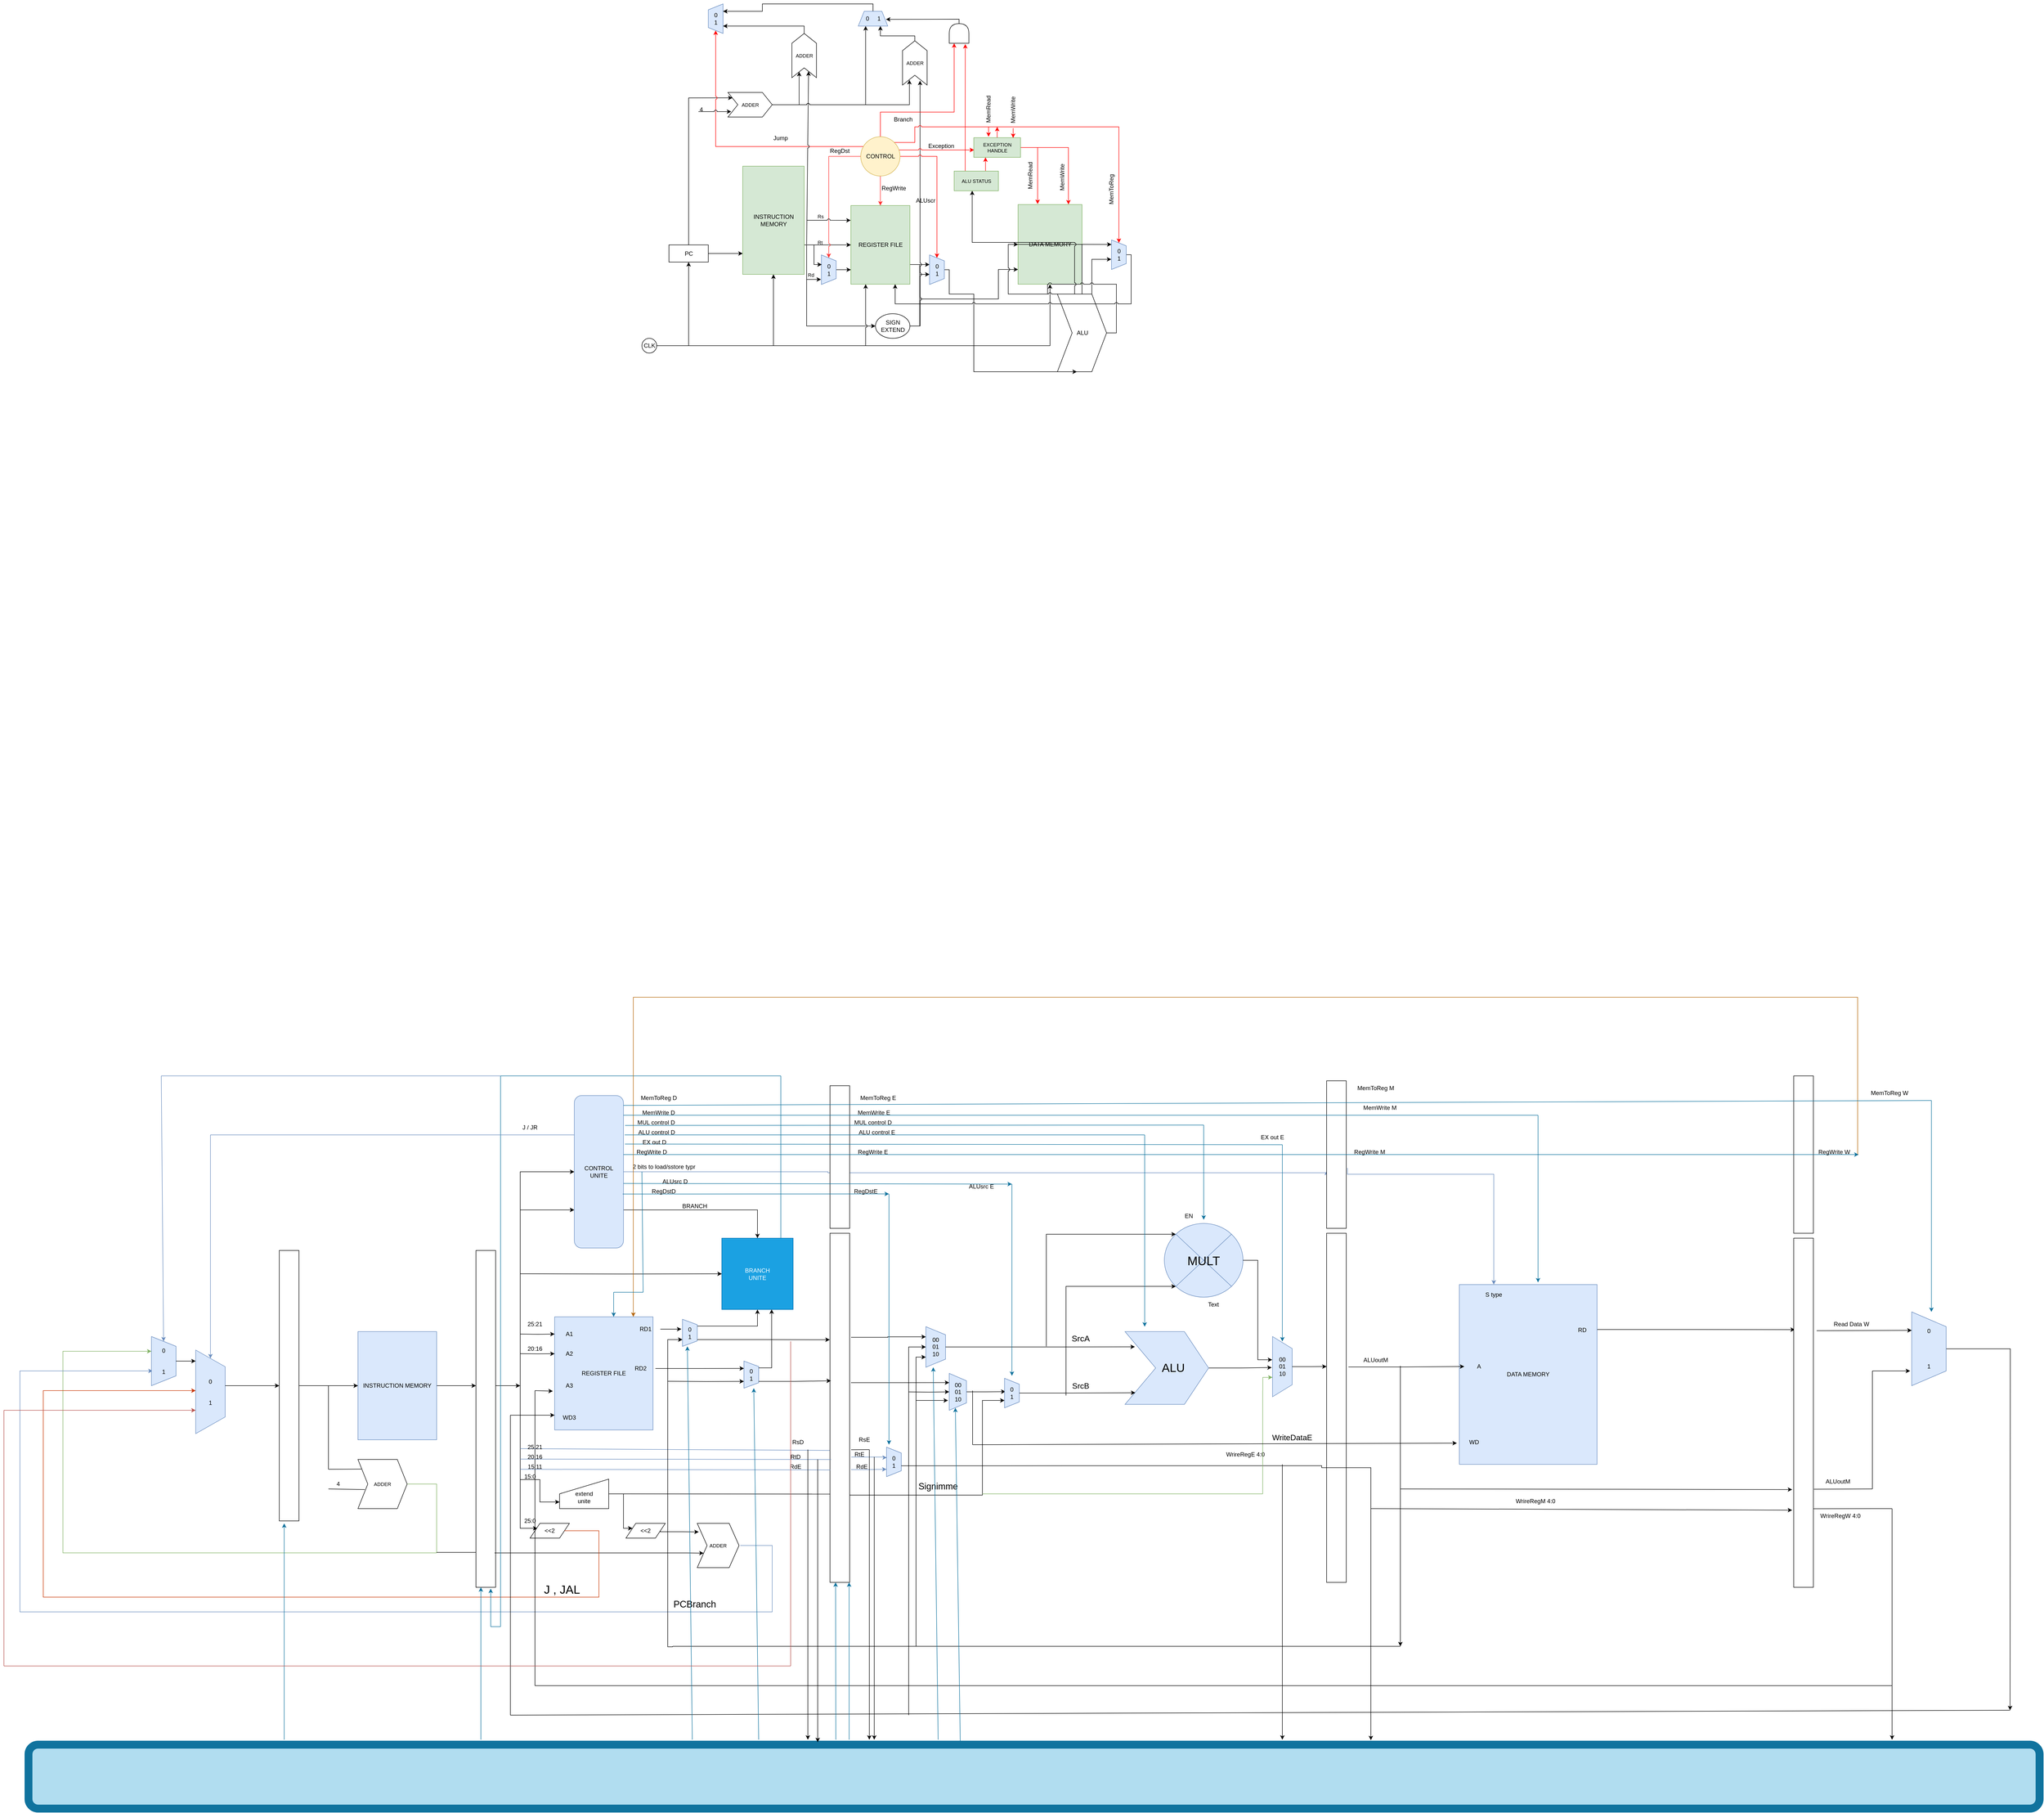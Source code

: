 <mxfile version="24.7.1" type="github">
  <diagram id="E_PGC8ikLrtpTTjUDTau" name="Page-1">
    <mxGraphModel dx="3095" dy="3035" grid="1" gridSize="10" guides="1" tooltips="1" connect="1" arrows="1" fold="1" page="0" pageScale="1" pageWidth="850" pageHeight="1100" math="0" shadow="0">
      <root>
        <mxCell id="0" />
        <mxCell id="1" parent="0" />
        <mxCell id="EBgWATqBMwc3oVEpxPqy-2" value="" style="edgeStyle=orthogonalEdgeStyle;rounded=0;orthogonalLoop=1;jettySize=auto;html=1;" parent="1" source="Q5qYXPWBDSSwwiLCJ_TW-1" target="EBgWATqBMwc3oVEpxPqy-1" edge="1">
          <mxGeometry relative="1" as="geometry">
            <Array as="points">
              <mxPoint x="462.5" y="-1232" />
              <mxPoint x="462.5" y="-1232" />
            </Array>
          </mxGeometry>
        </mxCell>
        <mxCell id="5lNpF_FlYQscU_q7ITsC-33" style="edgeStyle=orthogonalEdgeStyle;rounded=0;orthogonalLoop=1;jettySize=auto;html=1;strokeColor=#000000;fontColor=#FF0000;entryX=0.104;entryY=0.221;entryDx=0;entryDy=0;entryPerimeter=0;" parent="1" source="Q5qYXPWBDSSwwiLCJ_TW-1" target="5lNpF_FlYQscU_q7ITsC-29" edge="1">
          <mxGeometry relative="1" as="geometry">
            <mxPoint x="392.5" y="-1550" as="targetPoint" />
            <Array as="points">
              <mxPoint x="392.5" y="-1549" />
            </Array>
          </mxGeometry>
        </mxCell>
        <mxCell id="Q5qYXPWBDSSwwiLCJ_TW-1" value="PC" style="rounded=0;whiteSpace=wrap;html=1;" parent="1" vertex="1">
          <mxGeometry x="352.5" y="-1250" width="80" height="35" as="geometry" />
        </mxCell>
        <mxCell id="EBgWATqBMwc3oVEpxPqy-44" style="edgeStyle=orthogonalEdgeStyle;rounded=0;orthogonalLoop=1;jettySize=auto;html=1;jumpStyle=arc;entryX=0;entryY=0.5;entryDx=0;entryDy=0;" parent="1" source="EBgWATqBMwc3oVEpxPqy-1" target="EBgWATqBMwc3oVEpxPqy-26" edge="1">
          <mxGeometry relative="1" as="geometry">
            <mxPoint x="742.5" y="-1085" as="targetPoint" />
            <Array as="points">
              <mxPoint x="632.5" y="-1250" />
              <mxPoint x="632.5" y="-1085" />
            </Array>
          </mxGeometry>
        </mxCell>
        <mxCell id="EBgWATqBMwc3oVEpxPqy-51" style="edgeStyle=orthogonalEdgeStyle;rounded=0;jumpStyle=none;orthogonalLoop=1;jettySize=auto;html=1;entryX=0.83;entryY=1.026;entryDx=0;entryDy=0;entryPerimeter=0;strokeColor=#000000;" parent="1" source="EBgWATqBMwc3oVEpxPqy-1" target="EBgWATqBMwc3oVEpxPqy-19" edge="1">
          <mxGeometry relative="1" as="geometry">
            <Array as="points">
              <mxPoint x="632.5" y="-1250" />
              <mxPoint x="632.5" y="-1180" />
            </Array>
          </mxGeometry>
        </mxCell>
        <mxCell id="EBgWATqBMwc3oVEpxPqy-53" style="edgeStyle=orthogonalEdgeStyle;rounded=0;jumpStyle=none;orthogonalLoop=1;jettySize=auto;html=1;strokeColor=#000000;entryX=0.5;entryY=1;entryDx=0;entryDy=0;" parent="1" source="EBgWATqBMwc3oVEpxPqy-1" target="EBgWATqBMwc3oVEpxPqy-16" edge="1">
          <mxGeometry relative="1" as="geometry">
            <mxPoint x="712.5" y="-1250" as="targetPoint" />
            <Array as="points">
              <mxPoint x="642.5" y="-1250" />
              <mxPoint x="642.5" y="-1250" />
            </Array>
          </mxGeometry>
        </mxCell>
        <mxCell id="EBgWATqBMwc3oVEpxPqy-1" value="INSTRUCTION MEMORY" style="rounded=0;whiteSpace=wrap;html=1;direction=south;fillColor=#d5e8d4;strokeColor=#82b366;" parent="1" vertex="1">
          <mxGeometry x="502.5" y="-1410" width="125" height="220" as="geometry" />
        </mxCell>
        <mxCell id="EBgWATqBMwc3oVEpxPqy-10" style="edgeStyle=orthogonalEdgeStyle;rounded=0;orthogonalLoop=1;jettySize=auto;html=1;entryX=0.5;entryY=1;entryDx=0;entryDy=0;" parent="1" source="EBgWATqBMwc3oVEpxPqy-3" target="Q5qYXPWBDSSwwiLCJ_TW-1" edge="1">
          <mxGeometry relative="1" as="geometry" />
        </mxCell>
        <mxCell id="EBgWATqBMwc3oVEpxPqy-12" style="edgeStyle=orthogonalEdgeStyle;rounded=0;orthogonalLoop=1;jettySize=auto;html=1;entryX=1;entryY=0.5;entryDx=0;entryDy=0;" parent="1" source="EBgWATqBMwc3oVEpxPqy-3" target="EBgWATqBMwc3oVEpxPqy-1" edge="1">
          <mxGeometry relative="1" as="geometry" />
        </mxCell>
        <mxCell id="EBgWATqBMwc3oVEpxPqy-45" style="edgeStyle=orthogonalEdgeStyle;rounded=0;orthogonalLoop=1;jettySize=auto;html=1;entryX=1;entryY=0.75;entryDx=0;entryDy=0;jumpStyle=arc;" parent="1" source="EBgWATqBMwc3oVEpxPqy-3" target="EBgWATqBMwc3oVEpxPqy-16" edge="1">
          <mxGeometry relative="1" as="geometry">
            <mxPoint x="752.5" y="-1045" as="targetPoint" />
            <Array as="points">
              <mxPoint x="752.5" y="-1045" />
            </Array>
          </mxGeometry>
        </mxCell>
        <mxCell id="EBgWATqBMwc3oVEpxPqy-68" style="edgeStyle=orthogonalEdgeStyle;rounded=0;jumpStyle=arc;orthogonalLoop=1;jettySize=auto;html=1;exitX=1;exitY=0.5;exitDx=0;exitDy=0;entryX=0.5;entryY=1;entryDx=0;entryDy=0;strokeColor=#000000;fontSize=10;" parent="1" source="EBgWATqBMwc3oVEpxPqy-3" target="EBgWATqBMwc3oVEpxPqy-15" edge="1">
          <mxGeometry relative="1" as="geometry" />
        </mxCell>
        <mxCell id="EBgWATqBMwc3oVEpxPqy-3" value="CLK" style="ellipse;whiteSpace=wrap;html=1;aspect=fixed;" parent="1" vertex="1">
          <mxGeometry x="297.5" y="-1060" width="30" height="30" as="geometry" />
        </mxCell>
        <mxCell id="EBgWATqBMwc3oVEpxPqy-73" style="edgeStyle=orthogonalEdgeStyle;rounded=0;jumpStyle=arc;orthogonalLoop=1;jettySize=auto;html=1;exitX=1;exitY=0.5;exitDx=0;exitDy=0;entryX=0.153;entryY=1;entryDx=0;entryDy=0;entryPerimeter=0;strokeColor=#000000;fontSize=10;" parent="1" source="EBgWATqBMwc3oVEpxPqy-15" target="EBgWATqBMwc3oVEpxPqy-38" edge="1">
          <mxGeometry relative="1" as="geometry" />
        </mxCell>
        <mxCell id="EBgWATqBMwc3oVEpxPqy-15" value="DATA MEMORY" style="rounded=0;whiteSpace=wrap;html=1;fillColor=#d5e8d4;strokeColor=#82b366;" parent="1" vertex="1">
          <mxGeometry x="1062.5" y="-1332" width="130" height="162" as="geometry" />
        </mxCell>
        <mxCell id="EBgWATqBMwc3oVEpxPqy-78" style="edgeStyle=orthogonalEdgeStyle;rounded=0;jumpStyle=arc;orthogonalLoop=1;jettySize=auto;html=1;exitX=0.75;exitY=0;exitDx=0;exitDy=0;strokeColor=#000000;fontSize=10;entryX=0;entryY=0.815;entryDx=0;entryDy=0;entryPerimeter=0;" parent="1" source="EBgWATqBMwc3oVEpxPqy-16" target="EBgWATqBMwc3oVEpxPqy-15" edge="1">
          <mxGeometry relative="1" as="geometry">
            <mxPoint x="1032.5" y="-1200" as="targetPoint" />
            <Array as="points">
              <mxPoint x="862.5" y="-1210" />
              <mxPoint x="862.5" y="-1140" />
              <mxPoint x="1022.5" y="-1140" />
              <mxPoint x="1022.5" y="-1200" />
            </Array>
          </mxGeometry>
        </mxCell>
        <mxCell id="EBgWATqBMwc3oVEpxPqy-80" style="edgeStyle=orthogonalEdgeStyle;rounded=0;jumpStyle=arc;orthogonalLoop=1;jettySize=auto;html=1;exitX=0.75;exitY=0;exitDx=0;exitDy=0;entryX=0.325;entryY=1;entryDx=0;entryDy=0;entryPerimeter=0;strokeColor=#000000;fontSize=10;" parent="1" source="EBgWATqBMwc3oVEpxPqy-16" target="EBgWATqBMwc3oVEpxPqy-29" edge="1">
          <mxGeometry relative="1" as="geometry" />
        </mxCell>
        <mxCell id="EBgWATqBMwc3oVEpxPqy-16" value="REGISTER FILE" style="rounded=0;whiteSpace=wrap;html=1;direction=south;fillColor=#d5e8d4;strokeColor=#82b366;" parent="1" vertex="1">
          <mxGeometry x="722.5" y="-1330" width="120" height="160" as="geometry" />
        </mxCell>
        <mxCell id="EBgWATqBMwc3oVEpxPqy-40" style="edgeStyle=orthogonalEdgeStyle;rounded=0;orthogonalLoop=1;jettySize=auto;html=1;entryX=0.656;entryY=1.013;entryDx=0;entryDy=0;entryPerimeter=0;jumpStyle=arc;" parent="1" source="EBgWATqBMwc3oVEpxPqy-18" target="EBgWATqBMwc3oVEpxPqy-38" edge="1">
          <mxGeometry relative="1" as="geometry">
            <mxPoint x="1302.5" y="-1220" as="targetPoint" />
            <Array as="points">
              <mxPoint x="1042.5" y="-1251" />
              <mxPoint x="1042.5" y="-1150" />
              <mxPoint x="1212.5" y="-1150" />
              <mxPoint x="1212.5" y="-1220" />
            </Array>
          </mxGeometry>
        </mxCell>
        <mxCell id="EBgWATqBMwc3oVEpxPqy-67" style="edgeStyle=orthogonalEdgeStyle;rounded=0;jumpStyle=arc;orthogonalLoop=1;jettySize=auto;html=1;exitX=1;exitY=0.5;exitDx=0;exitDy=0;exitPerimeter=0;entryX=0;entryY=0.5;entryDx=0;entryDy=0;strokeColor=#000000;fontSize=10;" parent="1" source="EBgWATqBMwc3oVEpxPqy-18" target="EBgWATqBMwc3oVEpxPqy-15" edge="1">
          <mxGeometry relative="1" as="geometry" />
        </mxCell>
        <mxCell id="EBgWATqBMwc3oVEpxPqy-83" style="edgeStyle=orthogonalEdgeStyle;rounded=0;jumpStyle=arc;orthogonalLoop=1;jettySize=auto;html=1;exitX=0;exitY=0;exitDx=35;exitDy=0;exitPerimeter=0;entryX=0.408;entryY=0.994;entryDx=0;entryDy=0;entryPerimeter=0;strokeColor=#000000;fontSize=10;" parent="1" source="EBgWATqBMwc3oVEpxPqy-18" target="EBgWATqBMwc3oVEpxPqy-74" edge="1">
          <mxGeometry relative="1" as="geometry" />
        </mxCell>
        <mxCell id="EBgWATqBMwc3oVEpxPqy-18" value="&lt;div style=&quot;text-align: right&quot;&gt;&lt;span&gt;ALU&lt;/span&gt;&lt;/div&gt;" style="html=1;shadow=0;dashed=0;align=center;verticalAlign=middle;shape=mxgraph.arrows2.arrow;dy=0;dx=30;notch=30;" parent="1" vertex="1">
          <mxGeometry x="1142.5" y="-1150" width="100" height="158" as="geometry" />
        </mxCell>
        <mxCell id="EBgWATqBMwc3oVEpxPqy-21" value="" style="edgeStyle=orthogonalEdgeStyle;rounded=0;orthogonalLoop=1;jettySize=auto;html=1;" parent="1" source="EBgWATqBMwc3oVEpxPqy-19" target="EBgWATqBMwc3oVEpxPqy-16" edge="1">
          <mxGeometry relative="1" as="geometry">
            <Array as="points">
              <mxPoint x="682.5" y="-1200" />
              <mxPoint x="682.5" y="-1200" />
            </Array>
          </mxGeometry>
        </mxCell>
        <mxCell id="EBgWATqBMwc3oVEpxPqy-19" value="0&lt;br&gt;1&lt;br&gt;" style="shape=trapezoid;perimeter=trapezoidPerimeter;whiteSpace=wrap;html=1;direction=south;fillColor=#dae8fc;strokeColor=#6c8ebf;" parent="1" vertex="1">
          <mxGeometry x="662.5" y="-1229.5" width="30" height="60" as="geometry" />
        </mxCell>
        <mxCell id="EBgWATqBMwc3oVEpxPqy-43" style="edgeStyle=orthogonalEdgeStyle;rounded=0;orthogonalLoop=1;jettySize=auto;html=1;jumpStyle=arc;" parent="1" source="EBgWATqBMwc3oVEpxPqy-26" target="EBgWATqBMwc3oVEpxPqy-29" edge="1">
          <mxGeometry relative="1" as="geometry">
            <mxPoint x="862.5" y="-1190" as="targetPoint" />
            <Array as="points">
              <mxPoint x="862.5" y="-1085" />
              <mxPoint x="862.5" y="-1190" />
            </Array>
          </mxGeometry>
        </mxCell>
        <mxCell id="5lNpF_FlYQscU_q7ITsC-37" style="edgeStyle=orthogonalEdgeStyle;rounded=0;orthogonalLoop=1;jettySize=auto;html=1;exitX=1;exitY=0.5;exitDx=0;exitDy=0;entryX=0.098;entryY=0.714;entryDx=0;entryDy=0;strokeColor=#000000;fontColor=#FF0000;entryPerimeter=0;jumpStyle=arc;" parent="1" source="EBgWATqBMwc3oVEpxPqy-26" target="5lNpF_FlYQscU_q7ITsC-30" edge="1">
          <mxGeometry relative="1" as="geometry">
            <Array as="points">
              <mxPoint x="863.5" y="-1085" />
            </Array>
          </mxGeometry>
        </mxCell>
        <mxCell id="EBgWATqBMwc3oVEpxPqy-26" value="SIGN EXTEND" style="ellipse;whiteSpace=wrap;html=1;" parent="1" vertex="1">
          <mxGeometry x="772.5" y="-1110" width="70" height="50" as="geometry" />
        </mxCell>
        <mxCell id="EBgWATqBMwc3oVEpxPqy-33" style="edgeStyle=orthogonalEdgeStyle;rounded=0;orthogonalLoop=1;jettySize=auto;html=1;entryX=0.397;entryY=1;entryDx=0;entryDy=0;entryPerimeter=0;" parent="1" source="EBgWATqBMwc3oVEpxPqy-29" target="EBgWATqBMwc3oVEpxPqy-18" edge="1">
          <mxGeometry relative="1" as="geometry">
            <mxPoint x="972.5" y="-1160" as="targetPoint" />
            <Array as="points">
              <mxPoint x="922.5" y="-1200" />
              <mxPoint x="922.5" y="-1150" />
              <mxPoint x="972.5" y="-1150" />
            </Array>
          </mxGeometry>
        </mxCell>
        <mxCell id="EBgWATqBMwc3oVEpxPqy-29" value="0&lt;br&gt;1&lt;br&gt;" style="shape=trapezoid;perimeter=trapezoidPerimeter;whiteSpace=wrap;html=1;direction=south;fillColor=#dae8fc;strokeColor=#6c8ebf;" parent="1" vertex="1">
          <mxGeometry x="882.5" y="-1229.5" width="30" height="60" as="geometry" />
        </mxCell>
        <mxCell id="EBgWATqBMwc3oVEpxPqy-64" style="edgeStyle=orthogonalEdgeStyle;rounded=0;jumpStyle=arc;orthogonalLoop=1;jettySize=auto;html=1;exitX=0.5;exitY=0;exitDx=0;exitDy=0;strokeColor=#000000;fontSize=10;entryX=1;entryY=0.25;entryDx=0;entryDy=0;" parent="1" source="EBgWATqBMwc3oVEpxPqy-38" target="EBgWATqBMwc3oVEpxPqy-16" edge="1">
          <mxGeometry relative="1" as="geometry">
            <mxPoint x="812.5" y="-1130" as="targetPoint" />
            <Array as="points">
              <mxPoint x="1292.5" y="-1230" />
              <mxPoint x="1292.5" y="-1130" />
              <mxPoint x="812.5" y="-1130" />
            </Array>
          </mxGeometry>
        </mxCell>
        <mxCell id="EBgWATqBMwc3oVEpxPqy-38" value="0&lt;br&gt;1&lt;br&gt;" style="shape=trapezoid;perimeter=trapezoidPerimeter;whiteSpace=wrap;html=1;direction=south;fillColor=#dae8fc;strokeColor=#6c8ebf;" parent="1" vertex="1">
          <mxGeometry x="1252.5" y="-1260" width="30" height="60" as="geometry" />
        </mxCell>
        <mxCell id="EBgWATqBMwc3oVEpxPqy-81" style="edgeStyle=orthogonalEdgeStyle;rounded=0;jumpStyle=arc;orthogonalLoop=1;jettySize=auto;html=1;exitX=0.5;exitY=1;exitDx=0;exitDy=0;entryX=0;entryY=0.5;entryDx=0;entryDy=0;strokeColor=#FF3333;fontSize=10;" parent="1" source="EBgWATqBMwc3oVEpxPqy-48" target="EBgWATqBMwc3oVEpxPqy-16" edge="1">
          <mxGeometry relative="1" as="geometry" />
        </mxCell>
        <mxCell id="EBgWATqBMwc3oVEpxPqy-82" style="edgeStyle=orthogonalEdgeStyle;rounded=0;jumpStyle=arc;orthogonalLoop=1;jettySize=auto;html=1;entryX=0;entryY=0.5;entryDx=0;entryDy=0;strokeColor=#FF3333;fontSize=10;" parent="1" source="EBgWATqBMwc3oVEpxPqy-48" target="EBgWATqBMwc3oVEpxPqy-19" edge="1">
          <mxGeometry relative="1" as="geometry" />
        </mxCell>
        <mxCell id="EBgWATqBMwc3oVEpxPqy-84" style="edgeStyle=orthogonalEdgeStyle;rounded=0;jumpStyle=arc;orthogonalLoop=1;jettySize=auto;html=1;entryX=0.007;entryY=0.625;entryDx=0;entryDy=0;entryPerimeter=0;strokeColor=#FF0000;fontSize=10;" parent="1" source="EBgWATqBMwc3oVEpxPqy-48" target="EBgWATqBMwc3oVEpxPqy-75" edge="1">
          <mxGeometry relative="1" as="geometry">
            <Array as="points">
              <mxPoint x="862.5" y="-1443" />
              <mxPoint x="862.5" y="-1443" />
            </Array>
          </mxGeometry>
        </mxCell>
        <mxCell id="EBgWATqBMwc3oVEpxPqy-85" style="edgeStyle=orthogonalEdgeStyle;rounded=0;jumpStyle=arc;orthogonalLoop=1;jettySize=auto;html=1;exitX=1;exitY=0.5;exitDx=0;exitDy=0;entryX=0;entryY=0.5;entryDx=0;entryDy=0;strokeColor=#FF0000;fontSize=10;" parent="1" source="EBgWATqBMwc3oVEpxPqy-48" target="EBgWATqBMwc3oVEpxPqy-29" edge="1">
          <mxGeometry relative="1" as="geometry" />
        </mxCell>
        <mxCell id="5lNpF_FlYQscU_q7ITsC-12" style="edgeStyle=orthogonalEdgeStyle;rounded=0;orthogonalLoop=1;jettySize=auto;html=1;exitX=1;exitY=0;exitDx=0;exitDy=0;entryX=0;entryY=0.5;entryDx=0;entryDy=0;fontColor=#FF0000;strokeColor=#FF0000;jumpStyle=arc;" parent="1" source="EBgWATqBMwc3oVEpxPqy-48" target="EBgWATqBMwc3oVEpxPqy-38" edge="1">
          <mxGeometry relative="1" as="geometry">
            <mxPoint x="862.5" y="-1490" as="targetPoint" />
            <Array as="points">
              <mxPoint x="852.5" y="-1459" />
              <mxPoint x="852.5" y="-1490" />
              <mxPoint x="1267.5" y="-1490" />
            </Array>
          </mxGeometry>
        </mxCell>
        <mxCell id="5lNpF_FlYQscU_q7ITsC-25" style="edgeStyle=orthogonalEdgeStyle;rounded=0;orthogonalLoop=1;jettySize=auto;html=1;exitX=0.5;exitY=0;exitDx=0;exitDy=0;entryX=0;entryY=0.25;entryDx=0;entryDy=0;strokeColor=#FF0000;fontColor=#FF0000;" parent="1" source="EBgWATqBMwc3oVEpxPqy-48" target="5lNpF_FlYQscU_q7ITsC-18" edge="1">
          <mxGeometry relative="1" as="geometry">
            <Array as="points">
              <mxPoint x="782.5" y="-1520" />
              <mxPoint x="932.5" y="-1520" />
            </Array>
          </mxGeometry>
        </mxCell>
        <mxCell id="5lNpF_FlYQscU_q7ITsC-44" style="edgeStyle=orthogonalEdgeStyle;rounded=0;orthogonalLoop=1;jettySize=auto;html=1;exitX=0;exitY=0;exitDx=0;exitDy=0;strokeColor=#FF0000;fontColor=#FF0000;entryX=0;entryY=0.5;entryDx=0;entryDy=0;jumpStyle=arc;" parent="1" source="EBgWATqBMwc3oVEpxPqy-48" target="5lNpF_FlYQscU_q7ITsC-31" edge="1">
          <mxGeometry relative="1" as="geometry">
            <mxPoint x="562.5" y="-1458.667" as="targetPoint" />
            <Array as="points">
              <mxPoint x="754.5" y="-1450" />
              <mxPoint x="447.5" y="-1450" />
            </Array>
          </mxGeometry>
        </mxCell>
        <mxCell id="EBgWATqBMwc3oVEpxPqy-48" value="CONTROL" style="ellipse;whiteSpace=wrap;html=1;aspect=fixed;fillColor=#fff2cc;strokeColor=#d6b656;" parent="1" vertex="1">
          <mxGeometry x="742.5" y="-1470" width="80" height="80" as="geometry" />
        </mxCell>
        <mxCell id="EBgWATqBMwc3oVEpxPqy-52" value="&lt;font style=&quot;font-size: 10px&quot;&gt;Rd&lt;/font&gt;" style="text;html=1;resizable=0;points=[];autosize=1;align=left;verticalAlign=top;spacingTop=-4;" parent="1" vertex="1">
          <mxGeometry x="632.5" y="-1199.5" width="30" height="20" as="geometry" />
        </mxCell>
        <mxCell id="EBgWATqBMwc3oVEpxPqy-55" value="" style="endArrow=classic;html=1;strokeColor=#000000;rounded=0;entryX=0.325;entryY=0.971;entryDx=0;entryDy=0;entryPerimeter=0;" parent="1" target="EBgWATqBMwc3oVEpxPqy-19" edge="1">
          <mxGeometry width="50" height="50" relative="1" as="geometry">
            <mxPoint x="647.5" y="-1250" as="sourcePoint" />
            <mxPoint x="652.5" y="-1210" as="targetPoint" />
            <Array as="points">
              <mxPoint x="647.5" y="-1210" />
            </Array>
          </mxGeometry>
        </mxCell>
        <mxCell id="EBgWATqBMwc3oVEpxPqy-56" value="&lt;font style=&quot;font-size: 10px&quot;&gt;Rt&lt;/font&gt;" style="text;html=1;resizable=0;points=[];autosize=1;align=left;verticalAlign=top;spacingTop=-4;fontSize=10;" parent="1" vertex="1">
          <mxGeometry x="652.5" y="-1263" width="30" height="10" as="geometry" />
        </mxCell>
        <mxCell id="EBgWATqBMwc3oVEpxPqy-58" value="" style="endArrow=classic;html=1;strokeColor=#000000;fontSize=10;entryX=0;entryY=0.75;entryDx=0;entryDy=0;jumpStyle=arc;" parent="1" target="EBgWATqBMwc3oVEpxPqy-63" edge="1">
          <mxGeometry width="50" height="50" relative="1" as="geometry">
            <mxPoint x="632.5" y="-1251" as="sourcePoint" />
            <mxPoint x="632.5" y="-1390" as="targetPoint" />
          </mxGeometry>
        </mxCell>
        <mxCell id="EBgWATqBMwc3oVEpxPqy-59" value="" style="endArrow=classic;html=1;strokeColor=#000000;fontSize=10;entryX=0.188;entryY=1.003;entryDx=0;entryDy=0;entryPerimeter=0;rounded=0;jumpStyle=arc;" parent="1" target="EBgWATqBMwc3oVEpxPqy-16" edge="1">
          <mxGeometry width="50" height="50" relative="1" as="geometry">
            <mxPoint x="632.5" y="-1300" as="sourcePoint" />
            <mxPoint x="702.5" y="-1340" as="targetPoint" />
          </mxGeometry>
        </mxCell>
        <mxCell id="EBgWATqBMwc3oVEpxPqy-60" value="Rs" style="text;html=1;resizable=0;points=[];autosize=1;align=left;verticalAlign=top;spacingTop=-4;fontSize=10;" parent="1" vertex="1">
          <mxGeometry x="652.5" y="-1316" width="30" height="10" as="geometry" />
        </mxCell>
        <mxCell id="5lNpF_FlYQscU_q7ITsC-53" style="edgeStyle=orthogonalEdgeStyle;rounded=0;jumpStyle=arc;orthogonalLoop=1;jettySize=auto;html=1;exitX=1;exitY=0.5;exitDx=0;exitDy=0;entryX=0.25;entryY=1;entryDx=0;entryDy=0;strokeColor=#000000;fontColor=#FF0000;" parent="1" source="EBgWATqBMwc3oVEpxPqy-63" target="5lNpF_FlYQscU_q7ITsC-31" edge="1">
          <mxGeometry relative="1" as="geometry">
            <Array as="points">
              <mxPoint x="627.5" y="-1695" />
            </Array>
          </mxGeometry>
        </mxCell>
        <mxCell id="EBgWATqBMwc3oVEpxPqy-63" value="ADDER" style="shape=step;perimeter=stepPerimeter;whiteSpace=wrap;html=1;fixedSize=1;fontSize=10;direction=north;" parent="1" vertex="1">
          <mxGeometry x="602.5" y="-1680" width="50" height="90" as="geometry" />
        </mxCell>
        <mxCell id="5lNpF_FlYQscU_q7ITsC-24" style="edgeStyle=orthogonalEdgeStyle;rounded=0;orthogonalLoop=1;jettySize=auto;html=1;exitX=0.25;exitY=0;exitDx=0;exitDy=0;entryX=-0.04;entryY=0.817;entryDx=0;entryDy=0;entryPerimeter=0;strokeColor=#FF0000;fontColor=#FF0000;" parent="1" source="EBgWATqBMwc3oVEpxPqy-74" target="5lNpF_FlYQscU_q7ITsC-18" edge="1">
          <mxGeometry relative="1" as="geometry" />
        </mxCell>
        <mxCell id="5lNpF_FlYQscU_q7ITsC-27" style="edgeStyle=orthogonalEdgeStyle;rounded=0;orthogonalLoop=1;jettySize=auto;html=1;exitX=0.75;exitY=0;exitDx=0;exitDy=0;entryX=0.25;entryY=1;entryDx=0;entryDy=0;strokeColor=#FF0000;fontColor=#FF0000;" parent="1" source="EBgWATqBMwc3oVEpxPqy-74" target="EBgWATqBMwc3oVEpxPqy-75" edge="1">
          <mxGeometry relative="1" as="geometry" />
        </mxCell>
        <mxCell id="EBgWATqBMwc3oVEpxPqy-74" value="ALU STATUS" style="rounded=0;whiteSpace=wrap;html=1;fontSize=10;fillColor=#d5e8d4;strokeColor=#82b366;" parent="1" vertex="1">
          <mxGeometry x="932.5" y="-1400" width="90" height="40" as="geometry" />
        </mxCell>
        <mxCell id="5lNpF_FlYQscU_q7ITsC-28" style="edgeStyle=orthogonalEdgeStyle;rounded=0;orthogonalLoop=1;jettySize=auto;html=1;exitX=0.5;exitY=0;exitDx=0;exitDy=0;strokeColor=#FF0000;fontColor=#FF0000;" parent="1" source="EBgWATqBMwc3oVEpxPqy-75" edge="1">
          <mxGeometry relative="1" as="geometry">
            <mxPoint x="1020.071" y="-1490.048" as="targetPoint" />
          </mxGeometry>
        </mxCell>
        <mxCell id="5lNpF_FlYQscU_q7ITsC-56" style="edgeStyle=orthogonalEdgeStyle;rounded=0;jumpStyle=arc;orthogonalLoop=1;jettySize=auto;html=1;strokeColor=#FF0000;fontColor=#FF0000;entryX=0.306;entryY=-0.007;entryDx=0;entryDy=0;entryPerimeter=0;" parent="1" source="EBgWATqBMwc3oVEpxPqy-75" target="EBgWATqBMwc3oVEpxPqy-15" edge="1">
          <mxGeometry relative="1" as="geometry">
            <mxPoint x="1102.5" y="-1340" as="targetPoint" />
            <Array as="points">
              <mxPoint x="1102.5" y="-1448" />
            </Array>
          </mxGeometry>
        </mxCell>
        <mxCell id="5lNpF_FlYQscU_q7ITsC-57" style="edgeStyle=orthogonalEdgeStyle;rounded=0;jumpStyle=arc;orthogonalLoop=1;jettySize=auto;html=1;exitX=1;exitY=0.5;exitDx=0;exitDy=0;strokeColor=#FF0000;fontColor=#FF0000;entryX=0.788;entryY=-0.002;entryDx=0;entryDy=0;entryPerimeter=0;" parent="1" source="EBgWATqBMwc3oVEpxPqy-75" target="EBgWATqBMwc3oVEpxPqy-15" edge="1">
          <mxGeometry relative="1" as="geometry">
            <mxPoint x="1162.5" y="-1448.143" as="targetPoint" />
          </mxGeometry>
        </mxCell>
        <mxCell id="EBgWATqBMwc3oVEpxPqy-75" value="EXCEPTION HANDLE" style="rounded=0;whiteSpace=wrap;html=1;fontSize=10;fillColor=#d5e8d4;strokeColor=#82b366;" parent="1" vertex="1">
          <mxGeometry x="972.5" y="-1468" width="95" height="40" as="geometry" />
        </mxCell>
        <mxCell id="5lNpF_FlYQscU_q7ITsC-1" value="RegDst" style="text;html=1;resizable=0;points=[];autosize=1;align=left;verticalAlign=top;spacingTop=-4;" parent="1" vertex="1">
          <mxGeometry x="677.5" y="-1451" width="60" height="20" as="geometry" />
        </mxCell>
        <mxCell id="5lNpF_FlYQscU_q7ITsC-2" value="RegWrite" style="text;html=1;resizable=0;points=[];autosize=1;align=left;verticalAlign=top;spacingTop=-4;" parent="1" vertex="1">
          <mxGeometry x="782.5" y="-1375" width="70" height="20" as="geometry" />
        </mxCell>
        <mxCell id="5lNpF_FlYQscU_q7ITsC-3" value="Exception" style="text;html=1;resizable=0;points=[];autosize=1;align=left;verticalAlign=top;spacingTop=-4;" parent="1" vertex="1">
          <mxGeometry x="877.5" y="-1461" width="70" height="20" as="geometry" />
        </mxCell>
        <mxCell id="5lNpF_FlYQscU_q7ITsC-7" value="ALUscr" style="text;html=1;resizable=0;points=[];autosize=1;align=left;verticalAlign=top;spacingTop=-4;" parent="1" vertex="1">
          <mxGeometry x="852.5" y="-1350" width="50" height="20" as="geometry" />
        </mxCell>
        <mxCell id="5lNpF_FlYQscU_q7ITsC-13" value="MemToReg" style="text;html=1;resizable=0;points=[];autosize=1;align=left;verticalAlign=top;spacingTop=-4;horizontal=0;" parent="1" vertex="1">
          <mxGeometry x="1242.5" y="-1350" width="80" height="20" as="geometry" />
        </mxCell>
        <mxCell id="5lNpF_FlYQscU_q7ITsC-14" value="" style="endArrow=classic;html=1;strokeColor=#FF0000;rounded=0;" parent="1" edge="1">
          <mxGeometry width="50" height="50" relative="1" as="geometry">
            <mxPoint x="1002.5" y="-1490" as="sourcePoint" />
            <mxPoint x="1002.5" y="-1470" as="targetPoint" />
            <Array as="points">
              <mxPoint x="1002.5" y="-1480" />
            </Array>
          </mxGeometry>
        </mxCell>
        <mxCell id="5lNpF_FlYQscU_q7ITsC-15" value="" style="endArrow=classic;html=1;strokeColor=#FF0000;" parent="1" edge="1">
          <mxGeometry width="50" height="50" relative="1" as="geometry">
            <mxPoint x="1052.5" y="-1487.5" as="sourcePoint" />
            <mxPoint x="1052.5" y="-1467.5" as="targetPoint" />
          </mxGeometry>
        </mxCell>
        <mxCell id="5lNpF_FlYQscU_q7ITsC-16" value="MemRead" style="text;html=1;resizable=0;points=[];autosize=1;align=left;verticalAlign=top;spacingTop=-4;direction=north;horizontal=0;" parent="1" vertex="1">
          <mxGeometry x="1077.5" y="-1431" width="20" height="70" as="geometry" />
        </mxCell>
        <mxCell id="5lNpF_FlYQscU_q7ITsC-17" value="MemWrite" style="text;html=1;resizable=0;points=[];autosize=1;align=left;verticalAlign=top;spacingTop=-4;horizontal=0;direction=south;" parent="1" vertex="1">
          <mxGeometry x="1142.5" y="-1428" width="20" height="70" as="geometry" />
        </mxCell>
        <mxCell id="5lNpF_FlYQscU_q7ITsC-50" style="edgeStyle=orthogonalEdgeStyle;rounded=0;jumpStyle=arc;orthogonalLoop=1;jettySize=auto;html=1;entryX=0.938;entryY=0.546;entryDx=0;entryDy=0;entryPerimeter=0;strokeColor=#000000;fontColor=#FF0000;" parent="1" source="5lNpF_FlYQscU_q7ITsC-18" target="5lNpF_FlYQscU_q7ITsC-32" edge="1">
          <mxGeometry relative="1" as="geometry">
            <Array as="points">
              <mxPoint x="942.5" y="-1709" />
              <mxPoint x="859.5" y="-1709" />
            </Array>
          </mxGeometry>
        </mxCell>
        <mxCell id="5lNpF_FlYQscU_q7ITsC-18" value="" style="shape=delay;whiteSpace=wrap;html=1;fontColor=#FF0000;direction=north;" parent="1" vertex="1">
          <mxGeometry x="922.5" y="-1700" width="40" height="40" as="geometry" />
        </mxCell>
        <mxCell id="5lNpF_FlYQscU_q7ITsC-26" value="&lt;font color=&quot;#000000&quot;&gt;Branch&lt;/font&gt;" style="text;html=1;resizable=0;points=[];autosize=1;align=left;verticalAlign=top;spacingTop=-4;fontColor=#FF0000;" parent="1" vertex="1">
          <mxGeometry x="807.5" y="-1515" width="50" height="20" as="geometry" />
        </mxCell>
        <mxCell id="5lNpF_FlYQscU_q7ITsC-39" style="edgeStyle=orthogonalEdgeStyle;rounded=0;orthogonalLoop=1;jettySize=auto;html=1;exitX=1;exitY=0.5;exitDx=0;exitDy=0;strokeColor=#000000;fontColor=#FF0000;entryX=0.116;entryY=0.28;entryDx=0;entryDy=0;entryPerimeter=0;jumpStyle=arc;" parent="1" source="5lNpF_FlYQscU_q7ITsC-29" target="5lNpF_FlYQscU_q7ITsC-30" edge="1">
          <mxGeometry relative="1" as="geometry">
            <mxPoint x="842.5" y="-1535" as="targetPoint" />
            <Array as="points">
              <mxPoint x="841.5" y="-1535" />
            </Array>
          </mxGeometry>
        </mxCell>
        <mxCell id="5lNpF_FlYQscU_q7ITsC-40" style="edgeStyle=orthogonalEdgeStyle;rounded=0;orthogonalLoop=1;jettySize=auto;html=1;exitX=1;exitY=0.5;exitDx=0;exitDy=0;strokeColor=#000000;fontColor=#FF0000;entryX=0.132;entryY=0.296;entryDx=0;entryDy=0;entryPerimeter=0;" parent="1" source="5lNpF_FlYQscU_q7ITsC-29" target="EBgWATqBMwc3oVEpxPqy-63" edge="1">
          <mxGeometry relative="1" as="geometry">
            <mxPoint x="622.5" y="-1530" as="targetPoint" />
            <Array as="points">
              <mxPoint x="617.5" y="-1535" />
            </Array>
          </mxGeometry>
        </mxCell>
        <mxCell id="5lNpF_FlYQscU_q7ITsC-52" style="edgeStyle=orthogonalEdgeStyle;rounded=0;jumpStyle=arc;orthogonalLoop=1;jettySize=auto;html=1;exitX=1;exitY=0.5;exitDx=0;exitDy=0;entryX=0.25;entryY=1;entryDx=0;entryDy=0;strokeColor=#000000;fontColor=#FF0000;" parent="1" source="5lNpF_FlYQscU_q7ITsC-29" target="5lNpF_FlYQscU_q7ITsC-32" edge="1">
          <mxGeometry relative="1" as="geometry" />
        </mxCell>
        <mxCell id="5lNpF_FlYQscU_q7ITsC-29" value="ADDER" style="shape=step;perimeter=stepPerimeter;whiteSpace=wrap;html=1;fixedSize=1;fontSize=10;direction=east;" parent="1" vertex="1">
          <mxGeometry x="472.5" y="-1560" width="90" height="50" as="geometry" />
        </mxCell>
        <mxCell id="5lNpF_FlYQscU_q7ITsC-51" style="edgeStyle=orthogonalEdgeStyle;rounded=0;jumpStyle=arc;orthogonalLoop=1;jettySize=auto;html=1;exitX=1;exitY=0.5;exitDx=0;exitDy=0;entryX=0.75;entryY=1;entryDx=0;entryDy=0;strokeColor=#000000;fontColor=#FF0000;" parent="1" source="5lNpF_FlYQscU_q7ITsC-30" target="5lNpF_FlYQscU_q7ITsC-32" edge="1">
          <mxGeometry relative="1" as="geometry">
            <Array as="points">
              <mxPoint x="852.5" y="-1675" />
              <mxPoint x="782.5" y="-1675" />
            </Array>
          </mxGeometry>
        </mxCell>
        <mxCell id="5lNpF_FlYQscU_q7ITsC-30" value="ADDER" style="shape=step;perimeter=stepPerimeter;whiteSpace=wrap;html=1;fixedSize=1;fontSize=10;direction=north;" parent="1" vertex="1">
          <mxGeometry x="827.5" y="-1665" width="50" height="90" as="geometry" />
        </mxCell>
        <mxCell id="5lNpF_FlYQscU_q7ITsC-31" value="0&lt;br&gt;1&lt;br&gt;" style="shape=trapezoid;perimeter=trapezoidPerimeter;whiteSpace=wrap;html=1;direction=north;fillColor=#dae8fc;strokeColor=#6c8ebf;" parent="1" vertex="1">
          <mxGeometry x="432.5" y="-1740" width="30" height="60" as="geometry" />
        </mxCell>
        <mxCell id="5lNpF_FlYQscU_q7ITsC-54" style="edgeStyle=orthogonalEdgeStyle;rounded=0;jumpStyle=arc;orthogonalLoop=1;jettySize=auto;html=1;entryX=0.75;entryY=1;entryDx=0;entryDy=0;strokeColor=#000000;fontColor=#FF0000;exitX=0.5;exitY=0;exitDx=0;exitDy=0;" parent="1" source="5lNpF_FlYQscU_q7ITsC-32" target="5lNpF_FlYQscU_q7ITsC-31" edge="1">
          <mxGeometry relative="1" as="geometry">
            <mxPoint x="767.5" y="-1740" as="sourcePoint" />
            <Array as="points">
              <mxPoint x="767.5" y="-1740" />
              <mxPoint x="542.5" y="-1740" />
              <mxPoint x="542.5" y="-1725" />
            </Array>
          </mxGeometry>
        </mxCell>
        <mxCell id="5lNpF_FlYQscU_q7ITsC-32" value="0&amp;nbsp; &amp;nbsp; &amp;nbsp;1&lt;br&gt;" style="shape=trapezoid;perimeter=trapezoidPerimeter;whiteSpace=wrap;html=1;direction=east;fillColor=#dae8fc;strokeColor=#6c8ebf;" parent="1" vertex="1">
          <mxGeometry x="737.5" y="-1725" width="60" height="30" as="geometry" />
        </mxCell>
        <mxCell id="5lNpF_FlYQscU_q7ITsC-34" value="" style="endArrow=classic;html=1;strokeColor=#000000;fontColor=#FF0000;entryX=0.074;entryY=0.779;entryDx=0;entryDy=0;entryPerimeter=0;jumpStyle=arc;" parent="1" target="5lNpF_FlYQscU_q7ITsC-29" edge="1">
          <mxGeometry width="50" height="50" relative="1" as="geometry">
            <mxPoint x="412.5" y="-1521" as="sourcePoint" />
            <mxPoint x="462.5" y="-1530" as="targetPoint" />
          </mxGeometry>
        </mxCell>
        <mxCell id="5lNpF_FlYQscU_q7ITsC-35" value="&lt;font color=&quot;#000000&quot;&gt;4&lt;/font&gt;" style="text;html=1;resizable=0;points=[];autosize=1;align=left;verticalAlign=top;spacingTop=-4;fontColor=#FF0000;" parent="1" vertex="1">
          <mxGeometry x="412.5" y="-1535" width="20" height="20" as="geometry" />
        </mxCell>
        <mxCell id="5lNpF_FlYQscU_q7ITsC-45" value="&lt;font color=&quot;#000000&quot;&gt;Jump&lt;/font&gt;" style="text;html=1;resizable=0;points=[];autosize=1;align=left;verticalAlign=top;spacingTop=-4;fontColor=#FF0000;" parent="1" vertex="1">
          <mxGeometry x="562.5" y="-1477.5" width="50" height="20" as="geometry" />
        </mxCell>
        <mxCell id="5lNpF_FlYQscU_q7ITsC-58" value="MemRead" style="text;html=1;resizable=0;points=[];autosize=1;align=left;verticalAlign=top;spacingTop=-4;direction=north;horizontal=0;" parent="1" vertex="1">
          <mxGeometry x="992.5" y="-1566" width="20" height="70" as="geometry" />
        </mxCell>
        <mxCell id="5lNpF_FlYQscU_q7ITsC-59" value="MemWrite" style="text;html=1;resizable=0;points=[];autosize=1;align=left;verticalAlign=top;spacingTop=-4;horizontal=0;direction=south;" parent="1" vertex="1">
          <mxGeometry x="1042.5" y="-1565" width="20" height="70" as="geometry" />
        </mxCell>
        <mxCell id="gmV4FLeOSdiEn-evFXXv-18" style="edgeStyle=orthogonalEdgeStyle;rounded=0;orthogonalLoop=1;jettySize=auto;html=1;exitX=1;exitY=0.5;exitDx=0;exitDy=0;" edge="1" parent="1" source="gmV4FLeOSdiEn-evFXXv-1">
          <mxGeometry relative="1" as="geometry">
            <mxPoint x="50" y="1070" as="targetPoint" />
            <Array as="points">
              <mxPoint y="1070" />
            </Array>
          </mxGeometry>
        </mxCell>
        <mxCell id="gmV4FLeOSdiEn-evFXXv-1" value="" style="rounded=0;whiteSpace=wrap;html=1;" vertex="1" parent="1">
          <mxGeometry x="-40" y="795" width="40" height="685" as="geometry" />
        </mxCell>
        <mxCell id="gmV4FLeOSdiEn-evFXXv-5" value="" style="edgeStyle=orthogonalEdgeStyle;rounded=0;orthogonalLoop=1;jettySize=auto;html=1;" edge="1" parent="1" source="gmV4FLeOSdiEn-evFXXv-2" target="gmV4FLeOSdiEn-evFXXv-1">
          <mxGeometry relative="1" as="geometry">
            <Array as="points">
              <mxPoint x="-60" y="1070" />
              <mxPoint x="-60" y="1070" />
            </Array>
          </mxGeometry>
        </mxCell>
        <mxCell id="gmV4FLeOSdiEn-evFXXv-2" value="INSTRUCTION MEMORY" style="rounded=0;whiteSpace=wrap;html=1;direction=south;fillColor=#dae8fc;strokeColor=#6c8ebf;" vertex="1" parent="1">
          <mxGeometry x="-280" y="960" width="160" height="220" as="geometry" />
        </mxCell>
        <mxCell id="gmV4FLeOSdiEn-evFXXv-4" value="" style="edgeStyle=orthogonalEdgeStyle;rounded=0;orthogonalLoop=1;jettySize=auto;html=1;" edge="1" parent="1" source="gmV4FLeOSdiEn-evFXXv-3" target="gmV4FLeOSdiEn-evFXXv-2">
          <mxGeometry relative="1" as="geometry">
            <Array as="points">
              <mxPoint x="-330" y="1070" />
              <mxPoint x="-330" y="1070" />
            </Array>
          </mxGeometry>
        </mxCell>
        <mxCell id="gmV4FLeOSdiEn-evFXXv-3" value="" style="rounded=0;whiteSpace=wrap;html=1;" vertex="1" parent="1">
          <mxGeometry x="-440" y="795" width="40" height="550" as="geometry" />
        </mxCell>
        <mxCell id="gmV4FLeOSdiEn-evFXXv-16" style="edgeStyle=orthogonalEdgeStyle;rounded=0;orthogonalLoop=1;jettySize=auto;html=1;exitX=1;exitY=0.5;exitDx=0;exitDy=0;fillColor=#d5e8d4;strokeColor=#82b366;" edge="1" parent="1">
          <mxGeometry relative="1" as="geometry">
            <mxPoint x="-700" y="1000" as="targetPoint" />
            <mxPoint x="-180" y="1270" as="sourcePoint" />
            <Array as="points">
              <mxPoint x="-120" y="1270" />
              <mxPoint x="-120" y="1410" />
              <mxPoint x="-880" y="1410" />
              <mxPoint x="-880" y="1000" />
              <mxPoint x="-740" y="1000" />
            </Array>
          </mxGeometry>
        </mxCell>
        <mxCell id="gmV4FLeOSdiEn-evFXXv-6" value="ADDER" style="shape=step;perimeter=stepPerimeter;whiteSpace=wrap;html=1;fixedSize=1;fontSize=10;direction=east;" vertex="1" parent="1">
          <mxGeometry x="-280" y="1220" width="100" height="100" as="geometry" />
        </mxCell>
        <mxCell id="gmV4FLeOSdiEn-evFXXv-8" value="" style="endArrow=none;html=1;rounded=0;" edge="1" parent="1">
          <mxGeometry width="50" height="50" relative="1" as="geometry">
            <mxPoint x="-340" y="1240" as="sourcePoint" />
            <mxPoint x="-340" y="1070" as="targetPoint" />
          </mxGeometry>
        </mxCell>
        <mxCell id="gmV4FLeOSdiEn-evFXXv-9" value="" style="endArrow=none;html=1;rounded=0;entryX=0.07;entryY=0.196;entryDx=0;entryDy=0;entryPerimeter=0;" edge="1" parent="1" target="gmV4FLeOSdiEn-evFXXv-6">
          <mxGeometry width="50" height="50" relative="1" as="geometry">
            <mxPoint x="-340" y="1240" as="sourcePoint" />
            <mxPoint x="-290" y="1250" as="targetPoint" />
          </mxGeometry>
        </mxCell>
        <mxCell id="gmV4FLeOSdiEn-evFXXv-10" value="" style="endArrow=none;html=1;rounded=0;entryX=0.14;entryY=0.612;entryDx=0;entryDy=0;entryPerimeter=0;" edge="1" parent="1" target="gmV4FLeOSdiEn-evFXXv-6">
          <mxGeometry width="50" height="50" relative="1" as="geometry">
            <mxPoint x="-340" y="1280" as="sourcePoint" />
            <mxPoint x="-280" y="1280" as="targetPoint" />
          </mxGeometry>
        </mxCell>
        <mxCell id="gmV4FLeOSdiEn-evFXXv-17" value="4" style="text;html=1;align=center;verticalAlign=middle;whiteSpace=wrap;rounded=0;" vertex="1" parent="1">
          <mxGeometry x="-350" y="1255" width="60" height="30" as="geometry" />
        </mxCell>
        <mxCell id="gmV4FLeOSdiEn-evFXXv-19" value="REGISTER FILE" style="rounded=0;whiteSpace=wrap;html=1;direction=south;fillColor=#dae8fc;strokeColor=#6c8ebf;" vertex="1" parent="1">
          <mxGeometry x="120" y="930" width="200" height="230" as="geometry" />
        </mxCell>
        <mxCell id="gmV4FLeOSdiEn-evFXXv-20" value="" style="endArrow=none;html=1;rounded=0;" edge="1" parent="1">
          <mxGeometry width="50" height="50" relative="1" as="geometry">
            <mxPoint x="50" y="1280" as="sourcePoint" />
            <mxPoint x="50" y="860" as="targetPoint" />
          </mxGeometry>
        </mxCell>
        <mxCell id="gmV4FLeOSdiEn-evFXXv-21" value="" style="endArrow=none;html=1;rounded=0;" edge="1" parent="1">
          <mxGeometry width="50" height="50" relative="1" as="geometry">
            <mxPoint x="-120" y="1409" as="sourcePoint" />
            <mxPoint x="-40" y="1409" as="targetPoint" />
          </mxGeometry>
        </mxCell>
        <mxCell id="gmV4FLeOSdiEn-evFXXv-26" style="edgeStyle=orthogonalEdgeStyle;rounded=0;orthogonalLoop=1;jettySize=auto;html=1;" edge="1" parent="1" target="gmV4FLeOSdiEn-evFXXv-22">
          <mxGeometry relative="1" as="geometry">
            <mxPoint x="50" y="965" as="sourcePoint" />
          </mxGeometry>
        </mxCell>
        <mxCell id="gmV4FLeOSdiEn-evFXXv-22" value="A1" style="text;html=1;align=center;verticalAlign=middle;whiteSpace=wrap;rounded=0;" vertex="1" parent="1">
          <mxGeometry x="120" y="950" width="60" height="30" as="geometry" />
        </mxCell>
        <mxCell id="gmV4FLeOSdiEn-evFXXv-27" style="edgeStyle=orthogonalEdgeStyle;rounded=0;orthogonalLoop=1;jettySize=auto;html=1;exitX=0;exitY=0.5;exitDx=0;exitDy=0;entryX=0;entryY=0.5;entryDx=0;entryDy=0;" edge="1" parent="1" target="gmV4FLeOSdiEn-evFXXv-23">
          <mxGeometry relative="1" as="geometry">
            <mxPoint x="50" y="1004.848" as="sourcePoint" />
          </mxGeometry>
        </mxCell>
        <mxCell id="gmV4FLeOSdiEn-evFXXv-23" value="A2" style="text;html=1;align=center;verticalAlign=middle;whiteSpace=wrap;rounded=0;" vertex="1" parent="1">
          <mxGeometry x="120" y="990" width="60" height="30" as="geometry" />
        </mxCell>
        <mxCell id="gmV4FLeOSdiEn-evFXXv-24" value="A3" style="text;html=1;align=center;verticalAlign=middle;whiteSpace=wrap;rounded=0;" vertex="1" parent="1">
          <mxGeometry x="120" y="1055" width="60" height="30" as="geometry" />
        </mxCell>
        <mxCell id="gmV4FLeOSdiEn-evFXXv-25" value="WD3" style="text;html=1;align=center;verticalAlign=middle;whiteSpace=wrap;rounded=0;" vertex="1" parent="1">
          <mxGeometry x="120" y="1120" width="60" height="30" as="geometry" />
        </mxCell>
        <mxCell id="gmV4FLeOSdiEn-evFXXv-30" value="25:21" style="text;html=1;align=center;verticalAlign=middle;whiteSpace=wrap;rounded=0;" vertex="1" parent="1">
          <mxGeometry x="50" y="930" width="60" height="30" as="geometry" />
        </mxCell>
        <mxCell id="gmV4FLeOSdiEn-evFXXv-31" value="20:16" style="text;html=1;align=center;verticalAlign=middle;whiteSpace=wrap;rounded=0;" vertex="1" parent="1">
          <mxGeometry x="50" y="980" width="60" height="30" as="geometry" />
        </mxCell>
        <mxCell id="gmV4FLeOSdiEn-evFXXv-32" value="" style="rounded=0;whiteSpace=wrap;html=1;" vertex="1" parent="1">
          <mxGeometry x="680" y="760" width="40" height="710" as="geometry" />
        </mxCell>
        <mxCell id="gmV4FLeOSdiEn-evFXXv-33" value="" style="endArrow=none;html=1;rounded=0;exitX=-0.008;exitY=0.622;exitDx=0;exitDy=0;fillColor=#dae8fc;strokeColor=#6c8ebf;exitPerimeter=0;" edge="1" parent="1" source="gmV4FLeOSdiEn-evFXXv-32">
          <mxGeometry width="50" height="50" relative="1" as="geometry">
            <mxPoint x="190" y="1200" as="sourcePoint" />
            <mxPoint x="50" y="1198" as="targetPoint" />
          </mxGeometry>
        </mxCell>
        <mxCell id="gmV4FLeOSdiEn-evFXXv-34" value="" style="endArrow=none;html=1;rounded=0;fillColor=#dae8fc;strokeColor=#6c8ebf;exitX=0.058;exitY=0.648;exitDx=0;exitDy=0;exitPerimeter=0;" edge="1" parent="1" source="gmV4FLeOSdiEn-evFXXv-32">
          <mxGeometry width="50" height="50" relative="1" as="geometry">
            <mxPoint x="670" y="1219" as="sourcePoint" />
            <mxPoint x="50" y="1219.2" as="targetPoint" />
          </mxGeometry>
        </mxCell>
        <mxCell id="gmV4FLeOSdiEn-evFXXv-35" value="" style="endArrow=none;html=1;rounded=0;fillColor=#dae8fc;strokeColor=#6c8ebf;exitX=0.027;exitY=0.678;exitDx=0;exitDy=0;exitPerimeter=0;" edge="1" parent="1" source="gmV4FLeOSdiEn-evFXXv-32">
          <mxGeometry width="50" height="50" relative="1" as="geometry">
            <mxPoint x="670" y="1240" as="sourcePoint" />
            <mxPoint x="50" y="1240" as="targetPoint" />
          </mxGeometry>
        </mxCell>
        <mxCell id="gmV4FLeOSdiEn-evFXXv-36" value="25:21" style="text;html=1;align=center;verticalAlign=middle;whiteSpace=wrap;rounded=0;" vertex="1" parent="1">
          <mxGeometry x="50" y="1180" width="60" height="30" as="geometry" />
        </mxCell>
        <mxCell id="gmV4FLeOSdiEn-evFXXv-38" value="20:16" style="text;html=1;align=center;verticalAlign=middle;whiteSpace=wrap;rounded=0;" vertex="1" parent="1">
          <mxGeometry x="50" y="1200" width="60" height="30" as="geometry" />
        </mxCell>
        <mxCell id="gmV4FLeOSdiEn-evFXXv-39" value="15:11" style="text;html=1;align=center;verticalAlign=middle;whiteSpace=wrap;rounded=0;" vertex="1" parent="1">
          <mxGeometry x="50" y="1220" width="60" height="30" as="geometry" />
        </mxCell>
        <mxCell id="gmV4FLeOSdiEn-evFXXv-42" style="edgeStyle=orthogonalEdgeStyle;rounded=0;orthogonalLoop=1;jettySize=auto;html=1;entryX=0;entryY=0.75;entryDx=0;entryDy=0;" edge="1" parent="1">
          <mxGeometry relative="1" as="geometry">
            <mxPoint x="130" y="1306.5" as="targetPoint" />
            <mxPoint x="50" y="1260" as="sourcePoint" />
            <Array as="points">
              <mxPoint x="50" y="1261" />
              <mxPoint x="90" y="1261" />
              <mxPoint x="90" y="1307" />
            </Array>
          </mxGeometry>
        </mxCell>
        <mxCell id="gmV4FLeOSdiEn-evFXXv-41" value="&lt;div&gt;&lt;span style=&quot;background-color: initial;&quot;&gt;&lt;br&gt;&lt;/span&gt;&lt;/div&gt;&lt;div&gt;&lt;span style=&quot;background-color: initial;&quot;&gt;extend&lt;/span&gt;&lt;br&gt;&lt;/div&gt;&lt;div&gt;unite&lt;/div&gt;" style="shape=manualInput;whiteSpace=wrap;html=1;" vertex="1" parent="1">
          <mxGeometry x="130" y="1260" width="100" height="60" as="geometry" />
        </mxCell>
        <mxCell id="gmV4FLeOSdiEn-evFXXv-43" value="15:0" style="text;html=1;align=center;verticalAlign=middle;whiteSpace=wrap;rounded=0;" vertex="1" parent="1">
          <mxGeometry x="40" y="1240" width="60" height="30" as="geometry" />
        </mxCell>
        <mxCell id="gmV4FLeOSdiEn-evFXXv-46" value="ADDER" style="shape=step;perimeter=stepPerimeter;whiteSpace=wrap;html=1;fixedSize=1;fontSize=10;direction=east;" vertex="1" parent="1">
          <mxGeometry x="410" y="1350" width="85" height="90" as="geometry" />
        </mxCell>
        <mxCell id="gmV4FLeOSdiEn-evFXXv-49" style="edgeStyle=orthogonalEdgeStyle;rounded=0;orthogonalLoop=1;jettySize=auto;html=1;exitX=1;exitY=0.5;exitDx=0;exitDy=0;" edge="1" parent="1" source="gmV4FLeOSdiEn-evFXXv-41" target="gmV4FLeOSdiEn-evFXXv-48">
          <mxGeometry relative="1" as="geometry">
            <mxPoint x="240" y="1290" as="sourcePoint" />
            <Array as="points">
              <mxPoint x="260" y="1290" />
              <mxPoint x="260" y="1360" />
            </Array>
          </mxGeometry>
        </mxCell>
        <mxCell id="gmV4FLeOSdiEn-evFXXv-48" value="&amp;lt;&amp;lt;2" style="shape=parallelogram;perimeter=parallelogramPerimeter;whiteSpace=wrap;html=1;fixedSize=1;" vertex="1" parent="1">
          <mxGeometry x="265" y="1350" width="80" height="30" as="geometry" />
        </mxCell>
        <mxCell id="gmV4FLeOSdiEn-evFXXv-50" style="edgeStyle=orthogonalEdgeStyle;rounded=0;orthogonalLoop=1;jettySize=auto;html=1;exitX=1;exitY=0.5;exitDx=0;exitDy=0;entryX=0.036;entryY=0.194;entryDx=0;entryDy=0;entryPerimeter=0;" edge="1" parent="1" source="gmV4FLeOSdiEn-evFXXv-48" target="gmV4FLeOSdiEn-evFXXv-46">
          <mxGeometry relative="1" as="geometry">
            <Array as="points">
              <mxPoint x="335" y="1367" />
              <mxPoint x="378" y="1367" />
            </Array>
          </mxGeometry>
        </mxCell>
        <mxCell id="gmV4FLeOSdiEn-evFXXv-51" style="edgeStyle=orthogonalEdgeStyle;rounded=0;orthogonalLoop=1;jettySize=auto;html=1;exitX=0.948;exitY=0.898;exitDx=0;exitDy=0;entryX=0;entryY=0.75;entryDx=0;entryDy=0;exitPerimeter=0;" edge="1" parent="1" source="gmV4FLeOSdiEn-evFXXv-1" target="gmV4FLeOSdiEn-evFXXv-46">
          <mxGeometry relative="1" as="geometry">
            <Array as="points">
              <mxPoint x="383" y="1410" />
            </Array>
          </mxGeometry>
        </mxCell>
        <mxCell id="gmV4FLeOSdiEn-evFXXv-55" style="edgeStyle=orthogonalEdgeStyle;rounded=0;orthogonalLoop=1;jettySize=auto;html=1;exitX=1;exitY=0.5;exitDx=0;exitDy=0;fillColor=#dae8fc;strokeColor=#6c8ebf;" edge="1" parent="1">
          <mxGeometry relative="1" as="geometry">
            <mxPoint x="-697.42" y="1040" as="targetPoint" />
            <mxPoint x="497.51" y="1395" as="sourcePoint" />
            <Array as="points">
              <mxPoint x="562.51" y="1395" />
              <mxPoint x="562.51" y="1530" />
              <mxPoint x="-967.49" y="1530" />
              <mxPoint x="-967.49" y="1040" />
            </Array>
          </mxGeometry>
        </mxCell>
        <mxCell id="gmV4FLeOSdiEn-evFXXv-57" style="edgeStyle=orthogonalEdgeStyle;rounded=0;orthogonalLoop=1;jettySize=auto;html=1;" edge="1" parent="1">
          <mxGeometry relative="1" as="geometry">
            <mxPoint x="85.0" y="1360" as="targetPoint" />
            <mxPoint x="50" y="1280" as="sourcePoint" />
            <Array as="points">
              <mxPoint x="50" y="1360" />
            </Array>
          </mxGeometry>
        </mxCell>
        <mxCell id="gmV4FLeOSdiEn-evFXXv-56" value="&amp;lt;&amp;lt;2" style="shape=parallelogram;perimeter=parallelogramPerimeter;whiteSpace=wrap;html=1;fixedSize=1;" vertex="1" parent="1">
          <mxGeometry x="70" y="1350" width="80" height="30" as="geometry" />
        </mxCell>
        <mxCell id="gmV4FLeOSdiEn-evFXXv-58" value="25:0" style="text;html=1;align=center;verticalAlign=middle;whiteSpace=wrap;rounded=0;" vertex="1" parent="1">
          <mxGeometry x="40" y="1330" width="60" height="30" as="geometry" />
        </mxCell>
        <mxCell id="gmV4FLeOSdiEn-evFXXv-60" style="edgeStyle=orthogonalEdgeStyle;rounded=0;orthogonalLoop=1;jettySize=auto;html=1;exitX=1;exitY=0.5;exitDx=0;exitDy=0;fillColor=#fa6800;strokeColor=#C73500;" edge="1" parent="1" source="gmV4FLeOSdiEn-evFXXv-56">
          <mxGeometry relative="1" as="geometry">
            <mxPoint x="-610" y="1080" as="targetPoint" />
            <mxPoint x="144.92" y="1364.96" as="sourcePoint" />
            <Array as="points">
              <mxPoint x="210" y="1365" />
              <mxPoint x="210" y="1500" />
              <mxPoint x="-920" y="1500" />
              <mxPoint x="-920" y="1080" />
            </Array>
          </mxGeometry>
        </mxCell>
        <mxCell id="gmV4FLeOSdiEn-evFXXv-62" value="J , JAL" style="text;html=1;align=center;verticalAlign=middle;whiteSpace=wrap;rounded=0;fontSize=24;" vertex="1" parent="1">
          <mxGeometry x="80" y="1470" width="110" height="30" as="geometry" />
        </mxCell>
        <mxCell id="gmV4FLeOSdiEn-evFXXv-63" value="&lt;span style=&quot;font-size: 19px;&quot;&gt;PCBranch&lt;/span&gt;" style="text;html=1;align=center;verticalAlign=middle;whiteSpace=wrap;rounded=0;" vertex="1" parent="1">
          <mxGeometry x="330" y="1500" width="150" height="30" as="geometry" />
        </mxCell>
        <mxCell id="gmV4FLeOSdiEn-evFXXv-64" value="" style="endArrow=none;html=1;rounded=0;entryX=0.017;entryY=0.747;entryDx=0;entryDy=0;entryPerimeter=0;" edge="1" parent="1" target="gmV4FLeOSdiEn-evFXXv-32">
          <mxGeometry width="50" height="50" relative="1" as="geometry">
            <mxPoint x="260" y="1290" as="sourcePoint" />
            <mxPoint x="470" y="1290" as="targetPoint" />
          </mxGeometry>
        </mxCell>
        <mxCell id="gmV4FLeOSdiEn-evFXXv-67" style="edgeStyle=orthogonalEdgeStyle;rounded=0;orthogonalLoop=1;jettySize=auto;html=1;entryX=0.362;entryY=1.076;entryDx=0;entryDy=0;entryPerimeter=0;" edge="1" parent="1" source="gmV4FLeOSdiEn-evFXXv-65" target="gmV4FLeOSdiEn-evFXXv-69">
          <mxGeometry relative="1" as="geometry">
            <mxPoint x="360" y="975" as="targetPoint" />
          </mxGeometry>
        </mxCell>
        <mxCell id="gmV4FLeOSdiEn-evFXXv-65" value="RD1" style="text;html=1;align=center;verticalAlign=middle;whiteSpace=wrap;rounded=0;" vertex="1" parent="1">
          <mxGeometry x="275" y="940" width="60" height="30" as="geometry" />
        </mxCell>
        <mxCell id="gmV4FLeOSdiEn-evFXXv-68" style="edgeStyle=orthogonalEdgeStyle;rounded=0;orthogonalLoop=1;jettySize=auto;html=1;entryX=0.271;entryY=0.997;entryDx=0;entryDy=0;entryPerimeter=0;" edge="1" parent="1" source="gmV4FLeOSdiEn-evFXXv-66" target="gmV4FLeOSdiEn-evFXXv-70">
          <mxGeometry relative="1" as="geometry">
            <mxPoint x="350" y="1035.0" as="targetPoint" />
            <Array as="points" />
          </mxGeometry>
        </mxCell>
        <mxCell id="gmV4FLeOSdiEn-evFXXv-66" value="RD2" style="text;html=1;align=center;verticalAlign=middle;whiteSpace=wrap;rounded=0;" vertex="1" parent="1">
          <mxGeometry x="265" y="1020" width="60" height="30" as="geometry" />
        </mxCell>
        <mxCell id="gmV4FLeOSdiEn-evFXXv-71" style="edgeStyle=orthogonalEdgeStyle;rounded=0;orthogonalLoop=1;jettySize=auto;html=1;exitX=0.25;exitY=0;exitDx=0;exitDy=0;entryX=0.5;entryY=1;entryDx=0;entryDy=0;" edge="1" parent="1" source="gmV4FLeOSdiEn-evFXXv-69" target="gmV4FLeOSdiEn-evFXXv-74">
          <mxGeometry relative="1" as="geometry">
            <mxPoint x="510" y="949" as="targetPoint" />
          </mxGeometry>
        </mxCell>
        <mxCell id="gmV4FLeOSdiEn-evFXXv-152" style="edgeStyle=orthogonalEdgeStyle;rounded=0;orthogonalLoop=1;jettySize=auto;html=1;exitX=0.75;exitY=1;exitDx=0;exitDy=0;entryX=0.75;entryY=1;entryDx=0;entryDy=0;" edge="1" parent="1" target="gmV4FLeOSdiEn-evFXXv-69">
          <mxGeometry relative="1" as="geometry">
            <mxPoint x="360" y="1600" as="sourcePoint" />
            <Array as="points">
              <mxPoint x="350" y="1601" />
              <mxPoint x="350" y="976" />
            </Array>
          </mxGeometry>
        </mxCell>
        <mxCell id="gmV4FLeOSdiEn-evFXXv-69" value="0&lt;br&gt;1&lt;br&gt;" style="shape=trapezoid;perimeter=trapezoidPerimeter;whiteSpace=wrap;html=1;direction=south;fillColor=#dae8fc;strokeColor=#6c8ebf;" vertex="1" parent="1">
          <mxGeometry x="380" y="935" width="30" height="55" as="geometry" />
        </mxCell>
        <mxCell id="gmV4FLeOSdiEn-evFXXv-153" style="edgeStyle=orthogonalEdgeStyle;rounded=0;orthogonalLoop=1;jettySize=auto;html=1;exitX=0.75;exitY=1;exitDx=0;exitDy=0;entryX=0.75;entryY=1;entryDx=0;entryDy=0;" edge="1" parent="1" target="gmV4FLeOSdiEn-evFXXv-70">
          <mxGeometry relative="1" as="geometry">
            <mxPoint x="350" y="1061.024" as="sourcePoint" />
          </mxGeometry>
        </mxCell>
        <mxCell id="gmV4FLeOSdiEn-evFXXv-70" value="0&lt;br&gt;1&lt;br&gt;" style="shape=trapezoid;perimeter=trapezoidPerimeter;whiteSpace=wrap;html=1;direction=south;fillColor=#dae8fc;strokeColor=#6c8ebf;" vertex="1" parent="1">
          <mxGeometry x="505" y="1020" width="30" height="55" as="geometry" />
        </mxCell>
        <mxCell id="gmV4FLeOSdiEn-evFXXv-72" style="edgeStyle=orthogonalEdgeStyle;rounded=0;orthogonalLoop=1;jettySize=auto;html=1;exitX=0.75;exitY=0;exitDx=0;exitDy=0;entryX=-0.012;entryY=0.305;entryDx=0;entryDy=0;entryPerimeter=0;" edge="1" parent="1" source="gmV4FLeOSdiEn-evFXXv-69" target="gmV4FLeOSdiEn-evFXXv-32">
          <mxGeometry relative="1" as="geometry" />
        </mxCell>
        <mxCell id="gmV4FLeOSdiEn-evFXXv-73" style="edgeStyle=orthogonalEdgeStyle;rounded=0;orthogonalLoop=1;jettySize=auto;html=1;exitX=0.75;exitY=0;exitDx=0;exitDy=0;" edge="1" parent="1" source="gmV4FLeOSdiEn-evFXXv-70">
          <mxGeometry relative="1" as="geometry">
            <mxPoint x="682" y="1060" as="targetPoint" />
          </mxGeometry>
        </mxCell>
        <mxCell id="gmV4FLeOSdiEn-evFXXv-86" style="edgeStyle=orthogonalEdgeStyle;rounded=0;orthogonalLoop=1;jettySize=auto;html=1;exitX=0;exitY=0.5;exitDx=0;exitDy=0;entryX=0;entryY=0.5;entryDx=0;entryDy=0;" edge="1" parent="1" target="gmV4FLeOSdiEn-evFXXv-74">
          <mxGeometry relative="1" as="geometry">
            <mxPoint x="50" y="842.391" as="sourcePoint" />
          </mxGeometry>
        </mxCell>
        <mxCell id="gmV4FLeOSdiEn-evFXXv-74" value="BRANCH&lt;div&gt;UNITE&lt;/div&gt;" style="whiteSpace=wrap;html=1;aspect=fixed;fillColor=#1ba1e2;fontColor=#ffffff;strokeColor=#006EAF;" vertex="1" parent="1">
          <mxGeometry x="460" y="770" width="145" height="145" as="geometry" />
        </mxCell>
        <mxCell id="gmV4FLeOSdiEn-evFXXv-75" style="edgeStyle=orthogonalEdgeStyle;rounded=0;orthogonalLoop=1;jettySize=auto;html=1;exitX=0.25;exitY=0;exitDx=0;exitDy=0;entryX=0.699;entryY=0.999;entryDx=0;entryDy=0;entryPerimeter=0;" edge="1" parent="1" source="gmV4FLeOSdiEn-evFXXv-70" target="gmV4FLeOSdiEn-evFXXv-74">
          <mxGeometry relative="1" as="geometry">
            <mxPoint x="430" y="1030.67" as="sourcePoint" />
            <mxPoint x="561" y="920" as="targetPoint" />
          </mxGeometry>
        </mxCell>
        <mxCell id="gmV4FLeOSdiEn-evFXXv-76" value="RsD" style="text;html=1;align=center;verticalAlign=middle;whiteSpace=wrap;rounded=0;" vertex="1" parent="1">
          <mxGeometry x="585" y="1170" width="60" height="30" as="geometry" />
        </mxCell>
        <mxCell id="gmV4FLeOSdiEn-evFXXv-78" value="RtD" style="text;html=1;align=center;verticalAlign=middle;whiteSpace=wrap;rounded=0;" vertex="1" parent="1">
          <mxGeometry x="580" y="1200" width="60" height="30" as="geometry" />
        </mxCell>
        <mxCell id="gmV4FLeOSdiEn-evFXXv-79" value="RdE" style="text;html=1;align=center;verticalAlign=middle;whiteSpace=wrap;rounded=0;" vertex="1" parent="1">
          <mxGeometry x="580" y="1220" width="60" height="30" as="geometry" />
        </mxCell>
        <mxCell id="gmV4FLeOSdiEn-evFXXv-82" style="edgeStyle=orthogonalEdgeStyle;rounded=0;orthogonalLoop=1;jettySize=auto;html=1;exitX=0;exitY=0.75;exitDx=0;exitDy=0;entryX=0;entryY=0.75;entryDx=0;entryDy=0;" edge="1" parent="1" target="gmV4FLeOSdiEn-evFXXv-81">
          <mxGeometry relative="1" as="geometry">
            <mxPoint x="50" y="860" as="sourcePoint" />
            <Array as="points">
              <mxPoint x="50" y="713" />
            </Array>
          </mxGeometry>
        </mxCell>
        <mxCell id="gmV4FLeOSdiEn-evFXXv-83" style="edgeStyle=orthogonalEdgeStyle;rounded=0;orthogonalLoop=1;jettySize=auto;html=1;entryX=0;entryY=0.5;entryDx=0;entryDy=0;" edge="1" parent="1" target="gmV4FLeOSdiEn-evFXXv-81">
          <mxGeometry relative="1" as="geometry">
            <mxPoint x="50" y="720" as="sourcePoint" />
            <Array as="points">
              <mxPoint x="50" y="635" />
            </Array>
          </mxGeometry>
        </mxCell>
        <mxCell id="gmV4FLeOSdiEn-evFXXv-84" style="edgeStyle=orthogonalEdgeStyle;rounded=0;orthogonalLoop=1;jettySize=auto;html=1;exitX=1;exitY=0.75;exitDx=0;exitDy=0;entryX=0.5;entryY=0;entryDx=0;entryDy=0;" edge="1" parent="1" source="gmV4FLeOSdiEn-evFXXv-81" target="gmV4FLeOSdiEn-evFXXv-74">
          <mxGeometry relative="1" as="geometry" />
        </mxCell>
        <mxCell id="gmV4FLeOSdiEn-evFXXv-118" style="edgeStyle=orthogonalEdgeStyle;rounded=0;orthogonalLoop=1;jettySize=auto;html=1;exitX=1;exitY=0.5;exitDx=0;exitDy=0;fillColor=#dae8fc;strokeColor=#6c8ebf;entryX=0.007;entryY=0.609;entryDx=0;entryDy=0;entryPerimeter=0;" edge="1" parent="1" source="gmV4FLeOSdiEn-evFXXv-81" target="gmV4FLeOSdiEn-evFXXv-89">
          <mxGeometry relative="1" as="geometry">
            <mxPoint x="1790" y="636" as="targetPoint" />
            <Array as="points">
              <mxPoint x="676" y="635" />
              <mxPoint x="676" y="637" />
              <mxPoint x="1690" y="637" />
            </Array>
          </mxGeometry>
        </mxCell>
        <mxCell id="gmV4FLeOSdiEn-evFXXv-81" value="CONTROL&lt;div&gt;UNITE&lt;/div&gt;" style="rounded=1;whiteSpace=wrap;html=1;fillColor=#dae8fc;strokeColor=#6c8ebf;" vertex="1" parent="1">
          <mxGeometry x="160" y="480" width="100" height="310" as="geometry" />
        </mxCell>
        <mxCell id="gmV4FLeOSdiEn-evFXXv-85" value="BRANCH" style="text;html=1;align=center;verticalAlign=middle;whiteSpace=wrap;rounded=0;" vertex="1" parent="1">
          <mxGeometry x="375" y="690" width="60" height="30" as="geometry" />
        </mxCell>
        <mxCell id="gmV4FLeOSdiEn-evFXXv-87" value="" style="rounded=0;whiteSpace=wrap;html=1;" vertex="1" parent="1">
          <mxGeometry x="680" y="460" width="40" height="290" as="geometry" />
        </mxCell>
        <mxCell id="gmV4FLeOSdiEn-evFXXv-88" value="" style="rounded=0;whiteSpace=wrap;html=1;" vertex="1" parent="1">
          <mxGeometry x="1690" y="760" width="40" height="710" as="geometry" />
        </mxCell>
        <mxCell id="gmV4FLeOSdiEn-evFXXv-89" value="" style="rounded=0;whiteSpace=wrap;html=1;" vertex="1" parent="1">
          <mxGeometry x="1690" y="450" width="40" height="300" as="geometry" />
        </mxCell>
        <mxCell id="gmV4FLeOSdiEn-evFXXv-147" style="edgeStyle=orthogonalEdgeStyle;rounded=0;orthogonalLoop=1;jettySize=auto;html=1;entryX=0.75;entryY=1;entryDx=0;entryDy=0;" edge="1" parent="1" target="gmV4FLeOSdiEn-evFXXv-90">
          <mxGeometry relative="1" as="geometry">
            <mxPoint x="855" y="1600" as="sourcePoint" />
            <Array as="points">
              <mxPoint x="855" y="1541" />
              <mxPoint x="855" y="1012" />
            </Array>
          </mxGeometry>
        </mxCell>
        <mxCell id="gmV4FLeOSdiEn-evFXXv-181" style="edgeStyle=orthogonalEdgeStyle;rounded=0;orthogonalLoop=1;jettySize=auto;html=1;entryX=0.5;entryY=1;entryDx=0;entryDy=0;" edge="1" parent="1" target="gmV4FLeOSdiEn-evFXXv-90">
          <mxGeometry relative="1" as="geometry">
            <mxPoint x="840" y="1740" as="sourcePoint" />
            <Array as="points">
              <mxPoint x="840" y="991" />
            </Array>
          </mxGeometry>
        </mxCell>
        <mxCell id="gmV4FLeOSdiEn-evFXXv-90" value="00&lt;div&gt;01&lt;/div&gt;&lt;div&gt;10&lt;/div&gt;" style="shape=trapezoid;perimeter=trapezoidPerimeter;whiteSpace=wrap;html=1;direction=south;fillColor=#dae8fc;strokeColor=#6c8ebf;" vertex="1" parent="1">
          <mxGeometry x="875" y="950" width="40" height="82.5" as="geometry" />
        </mxCell>
        <mxCell id="gmV4FLeOSdiEn-evFXXv-102" style="edgeStyle=orthogonalEdgeStyle;rounded=0;orthogonalLoop=1;jettySize=auto;html=1;entryX=0.451;entryY=0.935;entryDx=0;entryDy=0;entryPerimeter=0;" edge="1" parent="1" source="gmV4FLeOSdiEn-evFXXv-93" target="gmV4FLeOSdiEn-evFXXv-100">
          <mxGeometry relative="1" as="geometry">
            <mxPoint x="1030" y="1082.5" as="targetPoint" />
          </mxGeometry>
        </mxCell>
        <mxCell id="gmV4FLeOSdiEn-evFXXv-149" style="edgeStyle=orthogonalEdgeStyle;rounded=0;orthogonalLoop=1;jettySize=auto;html=1;" edge="1" parent="1">
          <mxGeometry relative="1" as="geometry">
            <mxPoint x="920" y="1100" as="targetPoint" />
            <mxPoint x="855" y="1100" as="sourcePoint" />
          </mxGeometry>
        </mxCell>
        <mxCell id="gmV4FLeOSdiEn-evFXXv-182" style="edgeStyle=orthogonalEdgeStyle;rounded=0;orthogonalLoop=1;jettySize=auto;html=1;exitX=0.5;exitY=1;exitDx=0;exitDy=0;entryX=0.5;entryY=1;entryDx=0;entryDy=0;" edge="1" parent="1" target="gmV4FLeOSdiEn-evFXXv-93">
          <mxGeometry relative="1" as="geometry">
            <mxPoint x="840" y="1082.621" as="sourcePoint" />
          </mxGeometry>
        </mxCell>
        <mxCell id="gmV4FLeOSdiEn-evFXXv-93" value="00&lt;div&gt;01&lt;/div&gt;&lt;div&gt;10&lt;/div&gt;" style="shape=trapezoid;perimeter=trapezoidPerimeter;whiteSpace=wrap;html=1;direction=south;fillColor=#dae8fc;strokeColor=#6c8ebf;" vertex="1" parent="1">
          <mxGeometry x="922.5" y="1045" width="35" height="75" as="geometry" />
        </mxCell>
        <mxCell id="gmV4FLeOSdiEn-evFXXv-94" style="edgeStyle=orthogonalEdgeStyle;rounded=0;orthogonalLoop=1;jettySize=auto;html=1;exitX=1.069;exitY=0.298;exitDx=0;exitDy=0;entryX=0.25;entryY=1;entryDx=0;entryDy=0;exitPerimeter=0;" edge="1" parent="1" source="gmV4FLeOSdiEn-evFXXv-32" target="gmV4FLeOSdiEn-evFXXv-90">
          <mxGeometry relative="1" as="geometry" />
        </mxCell>
        <mxCell id="gmV4FLeOSdiEn-evFXXv-96" style="edgeStyle=orthogonalEdgeStyle;rounded=0;orthogonalLoop=1;jettySize=auto;html=1;exitX=1.065;exitY=0.428;exitDx=0;exitDy=0;entryX=0.25;entryY=1;entryDx=0;entryDy=0;exitPerimeter=0;" edge="1" parent="1" source="gmV4FLeOSdiEn-evFXXv-32" target="gmV4FLeOSdiEn-evFXXv-93">
          <mxGeometry relative="1" as="geometry" />
        </mxCell>
        <mxCell id="gmV4FLeOSdiEn-evFXXv-134" style="edgeStyle=orthogonalEdgeStyle;rounded=0;orthogonalLoop=1;jettySize=auto;html=1;exitX=1;exitY=0.5;exitDx=0;exitDy=0;exitPerimeter=0;entryX=0.515;entryY=1.04;entryDx=0;entryDy=0;entryPerimeter=0;" edge="1" parent="1" source="gmV4FLeOSdiEn-evFXXv-98" target="gmV4FLeOSdiEn-evFXXv-132">
          <mxGeometry relative="1" as="geometry">
            <mxPoint x="1560" y="1034.195" as="targetPoint" />
          </mxGeometry>
        </mxCell>
        <mxCell id="gmV4FLeOSdiEn-evFXXv-98" value="&lt;div style=&quot;text-align: right&quot;&gt;&lt;span&gt;&lt;font style=&quot;font-size: 24px;&quot;&gt;&amp;nbsp; &amp;nbsp; ALU&lt;/font&gt;&lt;/span&gt;&lt;/div&gt;" style="html=1;shadow=0;dashed=0;align=center;verticalAlign=middle;shape=mxgraph.arrows2.arrow;dy=0;dx=49.2;notch=62.4;fillColor=#dae8fc;strokeColor=#6c8ebf;" vertex="1" parent="1">
          <mxGeometry x="1280" y="960" width="170" height="148" as="geometry" />
        </mxCell>
        <mxCell id="gmV4FLeOSdiEn-evFXXv-99" style="edgeStyle=orthogonalEdgeStyle;rounded=0;orthogonalLoop=1;jettySize=auto;html=1;exitX=0.5;exitY=0;exitDx=0;exitDy=0;entryX=0.118;entryY=0.209;entryDx=0;entryDy=0;entryPerimeter=0;" edge="1" parent="1" source="gmV4FLeOSdiEn-evFXXv-90" target="gmV4FLeOSdiEn-evFXXv-98">
          <mxGeometry relative="1" as="geometry" />
        </mxCell>
        <mxCell id="gmV4FLeOSdiEn-evFXXv-101" style="edgeStyle=orthogonalEdgeStyle;rounded=0;orthogonalLoop=1;jettySize=auto;html=1;exitX=1;exitY=0.75;exitDx=0;exitDy=0;entryX=0.75;entryY=1;entryDx=0;entryDy=0;" edge="1" parent="1" source="gmV4FLeOSdiEn-evFXXv-32" target="gmV4FLeOSdiEn-evFXXv-100">
          <mxGeometry relative="1" as="geometry">
            <Array as="points">
              <mxPoint x="990" y="1293" />
              <mxPoint x="990" y="1100" />
            </Array>
          </mxGeometry>
        </mxCell>
        <mxCell id="gmV4FLeOSdiEn-evFXXv-100" value="0&lt;br&gt;1&lt;br&gt;" style="shape=trapezoid;perimeter=trapezoidPerimeter;whiteSpace=wrap;html=1;direction=south;fillColor=#dae8fc;strokeColor=#6c8ebf;" vertex="1" parent="1">
          <mxGeometry x="1035" y="1055" width="30" height="60" as="geometry" />
        </mxCell>
        <mxCell id="gmV4FLeOSdiEn-evFXXv-103" style="edgeStyle=orthogonalEdgeStyle;rounded=0;orthogonalLoop=1;jettySize=auto;html=1;entryX=0.124;entryY=0.84;entryDx=0;entryDy=0;entryPerimeter=0;" edge="1" parent="1" source="gmV4FLeOSdiEn-evFXXv-100" target="gmV4FLeOSdiEn-evFXXv-98">
          <mxGeometry relative="1" as="geometry" />
        </mxCell>
        <mxCell id="gmV4FLeOSdiEn-evFXXv-106" value="&lt;font style=&quot;font-size: 18px;&quot;&gt;Signimme&lt;/font&gt;" style="text;html=1;align=center;verticalAlign=middle;whiteSpace=wrap;rounded=0;" vertex="1" parent="1">
          <mxGeometry x="870" y="1260" width="60" height="30" as="geometry" />
        </mxCell>
        <mxCell id="gmV4FLeOSdiEn-evFXXv-107" value="&lt;span style=&quot;font-size: 16px;&quot;&gt;WriteDataE&lt;/span&gt;" style="text;html=1;align=center;verticalAlign=middle;whiteSpace=wrap;rounded=0;" vertex="1" parent="1">
          <mxGeometry x="1590" y="1160" width="60" height="30" as="geometry" />
        </mxCell>
        <mxCell id="gmV4FLeOSdiEn-evFXXv-108" value="&lt;font style=&quot;font-size: 17px;&quot;&gt;SrcA&lt;/font&gt;" style="text;html=1;align=center;verticalAlign=middle;whiteSpace=wrap;rounded=0;" vertex="1" parent="1">
          <mxGeometry x="1160" y="960" width="60" height="30" as="geometry" />
        </mxCell>
        <mxCell id="gmV4FLeOSdiEn-evFXXv-109" value="&lt;font style=&quot;font-size: 16px;&quot;&gt;SrcB&lt;/font&gt;" style="text;html=1;align=center;verticalAlign=middle;whiteSpace=wrap;rounded=0;" vertex="1" parent="1">
          <mxGeometry x="1160" y="1055" width="60" height="30" as="geometry" />
        </mxCell>
        <mxCell id="gmV4FLeOSdiEn-evFXXv-110" value="0&lt;br&gt;1&lt;br&gt;" style="shape=trapezoid;perimeter=trapezoidPerimeter;whiteSpace=wrap;html=1;direction=south;fillColor=#dae8fc;strokeColor=#6c8ebf;" vertex="1" parent="1">
          <mxGeometry x="795" y="1195" width="30" height="60" as="geometry" />
        </mxCell>
        <mxCell id="gmV4FLeOSdiEn-evFXXv-111" style="edgeStyle=orthogonalEdgeStyle;rounded=0;orthogonalLoop=1;jettySize=auto;html=1;exitX=1.088;exitY=0.641;exitDx=0;exitDy=0;exitPerimeter=0;fillColor=#dae8fc;strokeColor=#6c8ebf;entryX=0.354;entryY=0.978;entryDx=0;entryDy=0;entryPerimeter=0;" edge="1" parent="1" source="gmV4FLeOSdiEn-evFXXv-32" target="gmV4FLeOSdiEn-evFXXv-110">
          <mxGeometry relative="1" as="geometry">
            <mxPoint x="800" y="1220" as="targetPoint" />
            <Array as="points">
              <mxPoint x="790" y="1215" />
              <mxPoint x="796" y="1216" />
            </Array>
          </mxGeometry>
        </mxCell>
        <mxCell id="gmV4FLeOSdiEn-evFXXv-112" style="edgeStyle=orthogonalEdgeStyle;rounded=0;orthogonalLoop=1;jettySize=auto;html=1;exitX=1.075;exitY=0.677;exitDx=0;exitDy=0;entryX=0.75;entryY=1;entryDx=0;entryDy=0;exitPerimeter=0;fillColor=#dae8fc;strokeColor=#6c8ebf;" edge="1" parent="1" source="gmV4FLeOSdiEn-evFXXv-32" target="gmV4FLeOSdiEn-evFXXv-110">
          <mxGeometry relative="1" as="geometry">
            <Array as="points">
              <mxPoint x="755" y="1241" />
            </Array>
          </mxGeometry>
        </mxCell>
        <mxCell id="gmV4FLeOSdiEn-evFXXv-113" value="RsE" style="text;html=1;align=center;verticalAlign=middle;whiteSpace=wrap;rounded=0;" vertex="1" parent="1">
          <mxGeometry x="720" y="1165" width="60" height="30" as="geometry" />
        </mxCell>
        <mxCell id="gmV4FLeOSdiEn-evFXXv-114" value="RtE" style="text;html=1;align=center;verticalAlign=middle;whiteSpace=wrap;rounded=0;" vertex="1" parent="1">
          <mxGeometry x="710" y="1195" width="60" height="30" as="geometry" />
        </mxCell>
        <mxCell id="gmV4FLeOSdiEn-evFXXv-115" value="RdE" style="text;html=1;align=center;verticalAlign=middle;whiteSpace=wrap;rounded=0;" vertex="1" parent="1">
          <mxGeometry x="715" y="1220" width="60" height="30" as="geometry" />
        </mxCell>
        <mxCell id="gmV4FLeOSdiEn-evFXXv-116" style="edgeStyle=orthogonalEdgeStyle;rounded=0;orthogonalLoop=1;jettySize=auto;html=1;exitX=0.5;exitY=0;exitDx=0;exitDy=0;" edge="1" parent="1">
          <mxGeometry relative="1" as="geometry">
            <mxPoint x="825" y="1232.82" as="sourcePoint" />
            <mxPoint x="1780" y="1790.941" as="targetPoint" />
            <Array as="points">
              <mxPoint x="1680" y="1232.82" />
              <mxPoint x="1680" y="1236.82" />
            </Array>
          </mxGeometry>
        </mxCell>
        <mxCell id="gmV4FLeOSdiEn-evFXXv-117" value="WrireRegE 4:0" style="text;html=1;align=center;verticalAlign=middle;whiteSpace=wrap;rounded=0;" vertex="1" parent="1">
          <mxGeometry x="1480" y="1195" width="90" height="30" as="geometry" />
        </mxCell>
        <mxCell id="gmV4FLeOSdiEn-evFXXv-119" value="2 bits to load/sstore typr" style="text;html=1;align=center;verticalAlign=middle;whiteSpace=wrap;rounded=0;" vertex="1" parent="1">
          <mxGeometry x="265" y="610" width="155" height="30" as="geometry" />
        </mxCell>
        <mxCell id="gmV4FLeOSdiEn-evFXXv-121" style="edgeStyle=orthogonalEdgeStyle;rounded=0;orthogonalLoop=1;jettySize=auto;html=1;exitX=0;exitY=0;exitDx=0;exitDy=0;" edge="1" parent="1" target="gmV4FLeOSdiEn-evFXXv-120">
          <mxGeometry relative="1" as="geometry">
            <mxPoint x="1313.371" y="761.994" as="targetPoint" />
            <mxPoint x="1120.0" y="989.97" as="sourcePoint" />
            <Array as="points">
              <mxPoint x="1120" y="762" />
            </Array>
          </mxGeometry>
        </mxCell>
        <mxCell id="gmV4FLeOSdiEn-evFXXv-122" style="edgeStyle=orthogonalEdgeStyle;rounded=0;orthogonalLoop=1;jettySize=auto;html=1;entryX=0;entryY=1;entryDx=0;entryDy=0;" edge="1" parent="1" target="gmV4FLeOSdiEn-evFXXv-120">
          <mxGeometry relative="1" as="geometry">
            <mxPoint x="1160" y="1090" as="sourcePoint" />
            <Array as="points">
              <mxPoint x="1160" y="1090" />
              <mxPoint x="1160" y="868" />
            </Array>
          </mxGeometry>
        </mxCell>
        <mxCell id="gmV4FLeOSdiEn-evFXXv-120" value="&lt;font style=&quot;font-size: 25px;&quot;&gt;MULT&lt;/font&gt;" style="shape=sumEllipse;perimeter=ellipsePerimeter;whiteSpace=wrap;html=1;backgroundOutline=1;fillColor=#dae8fc;strokeColor=#6c8ebf;" vertex="1" parent="1">
          <mxGeometry x="1360" y="740" width="160" height="150" as="geometry" />
        </mxCell>
        <mxCell id="gmV4FLeOSdiEn-evFXXv-127" value="Text" style="text;html=1;align=center;verticalAlign=middle;whiteSpace=wrap;rounded=0;" vertex="1" parent="1">
          <mxGeometry x="1430" y="890" width="60" height="30" as="geometry" />
        </mxCell>
        <mxCell id="gmV4FLeOSdiEn-evFXXv-128" value="EN" style="text;html=1;align=center;verticalAlign=middle;whiteSpace=wrap;rounded=0;" vertex="1" parent="1">
          <mxGeometry x="1380" y="710" width="60" height="30" as="geometry" />
        </mxCell>
        <mxCell id="gmV4FLeOSdiEn-evFXXv-130" value="" style="endArrow=none;html=1;rounded=0;fillColor=#d5e8d4;strokeColor=#82b366;" edge="1" parent="1">
          <mxGeometry width="50" height="50" relative="1" as="geometry">
            <mxPoint x="990" y="1290" as="sourcePoint" />
            <mxPoint x="1560" y="1290" as="targetPoint" />
          </mxGeometry>
        </mxCell>
        <mxCell id="gmV4FLeOSdiEn-evFXXv-131" value="" style="endArrow=none;html=1;rounded=0;fillColor=#d5e8d4;strokeColor=#82b366;" edge="1" parent="1">
          <mxGeometry width="50" height="50" relative="1" as="geometry">
            <mxPoint x="1560" y="1290" as="sourcePoint" />
            <mxPoint x="1560" y="1080" as="targetPoint" />
          </mxGeometry>
        </mxCell>
        <mxCell id="gmV4FLeOSdiEn-evFXXv-133" style="edgeStyle=orthogonalEdgeStyle;rounded=0;orthogonalLoop=1;jettySize=auto;html=1;entryX=0.678;entryY=1.005;entryDx=0;entryDy=0;entryPerimeter=0;fillColor=#d5e8d4;strokeColor=#82b366;" edge="1" parent="1">
          <mxGeometry relative="1" as="geometry">
            <mxPoint x="1580.0" y="1053.055" as="targetPoint" />
            <mxPoint x="1560.2" y="1080" as="sourcePoint" />
            <Array as="points">
              <mxPoint x="1560" y="1053" />
            </Array>
          </mxGeometry>
        </mxCell>
        <mxCell id="gmV4FLeOSdiEn-evFXXv-132" value="00&lt;div&gt;01&lt;/div&gt;&lt;div&gt;10&lt;/div&gt;" style="shape=trapezoid;perimeter=trapezoidPerimeter;whiteSpace=wrap;html=1;direction=south;fillColor=#dae8fc;strokeColor=#6c8ebf;" vertex="1" parent="1">
          <mxGeometry x="1580" y="970" width="40" height="122.5" as="geometry" />
        </mxCell>
        <mxCell id="gmV4FLeOSdiEn-evFXXv-135" style="edgeStyle=orthogonalEdgeStyle;rounded=0;orthogonalLoop=1;jettySize=auto;html=1;exitX=1;exitY=0.5;exitDx=0;exitDy=0;entryX=0.386;entryY=1.016;entryDx=0;entryDy=0;entryPerimeter=0;" edge="1" parent="1" source="gmV4FLeOSdiEn-evFXXv-120" target="gmV4FLeOSdiEn-evFXXv-132">
          <mxGeometry relative="1" as="geometry">
            <Array as="points">
              <mxPoint x="1550" y="815" />
              <mxPoint x="1550" y="1017" />
            </Array>
          </mxGeometry>
        </mxCell>
        <mxCell id="gmV4FLeOSdiEn-evFXXv-136" style="edgeStyle=orthogonalEdgeStyle;rounded=0;orthogonalLoop=1;jettySize=auto;html=1;exitX=0.5;exitY=0;exitDx=0;exitDy=0;" edge="1" parent="1" source="gmV4FLeOSdiEn-evFXXv-132">
          <mxGeometry relative="1" as="geometry">
            <mxPoint x="1690" y="1031" as="targetPoint" />
          </mxGeometry>
        </mxCell>
        <mxCell id="gmV4FLeOSdiEn-evFXXv-159" style="edgeStyle=orthogonalEdgeStyle;rounded=0;orthogonalLoop=1;jettySize=auto;html=1;exitX=0.25;exitY=0;exitDx=0;exitDy=0;entryX=0.062;entryY=0.262;entryDx=0;entryDy=0;entryPerimeter=0;" edge="1" parent="1" source="gmV4FLeOSdiEn-evFXXv-137" target="gmV4FLeOSdiEn-evFXXv-155">
          <mxGeometry relative="1" as="geometry">
            <mxPoint x="2630" y="955.909" as="targetPoint" />
          </mxGeometry>
        </mxCell>
        <mxCell id="gmV4FLeOSdiEn-evFXXv-137" value="DATA MEMORY" style="rounded=0;whiteSpace=wrap;html=1;direction=south;fillColor=#dae8fc;strokeColor=#6c8ebf;" vertex="1" parent="1">
          <mxGeometry x="1960" y="864.37" width="280" height="365.63" as="geometry" />
        </mxCell>
        <mxCell id="gmV4FLeOSdiEn-evFXXv-139" style="edgeStyle=orthogonalEdgeStyle;rounded=0;orthogonalLoop=1;jettySize=auto;html=1;exitX=1.111;exitY=0.383;exitDx=0;exitDy=0;entryX=0;entryY=0.5;entryDx=0;entryDy=0;exitPerimeter=0;" edge="1" parent="1" source="gmV4FLeOSdiEn-evFXXv-88" target="gmV4FLeOSdiEn-evFXXv-140">
          <mxGeometry relative="1" as="geometry" />
        </mxCell>
        <mxCell id="gmV4FLeOSdiEn-evFXXv-140" value="A" style="text;html=1;align=center;verticalAlign=middle;whiteSpace=wrap;rounded=0;" vertex="1" parent="1">
          <mxGeometry x="1970" y="1016" width="60" height="30" as="geometry" />
        </mxCell>
        <mxCell id="gmV4FLeOSdiEn-evFXXv-142" value="" style="endArrow=none;html=1;rounded=0;" edge="1" parent="1">
          <mxGeometry width="50" height="50" relative="1" as="geometry">
            <mxPoint x="970" y="1080" as="sourcePoint" />
            <mxPoint x="970" y="1190" as="targetPoint" />
          </mxGeometry>
        </mxCell>
        <mxCell id="gmV4FLeOSdiEn-evFXXv-143" value="" style="endArrow=classic;html=1;rounded=0;entryX=0.882;entryY=1.018;entryDx=0;entryDy=0;entryPerimeter=0;" edge="1" parent="1" target="gmV4FLeOSdiEn-evFXXv-137">
          <mxGeometry width="50" height="50" relative="1" as="geometry">
            <mxPoint x="970" y="1190" as="sourcePoint" />
            <mxPoint x="1070" y="1170" as="targetPoint" />
          </mxGeometry>
        </mxCell>
        <mxCell id="gmV4FLeOSdiEn-evFXXv-144" style="edgeStyle=orthogonalEdgeStyle;rounded=0;orthogonalLoop=1;jettySize=auto;html=1;exitX=1.058;exitY=0.591;exitDx=0;exitDy=0;entryX=0;entryY=0.75;entryDx=0;entryDy=0;exitPerimeter=0;fillColor=#dae8fc;strokeColor=#6c8ebf;" edge="1" parent="1" source="gmV4FLeOSdiEn-evFXXv-89" target="gmV4FLeOSdiEn-evFXXv-137">
          <mxGeometry relative="1" as="geometry">
            <Array as="points">
              <mxPoint x="1732" y="640" />
              <mxPoint x="2030" y="640" />
            </Array>
          </mxGeometry>
        </mxCell>
        <mxCell id="gmV4FLeOSdiEn-evFXXv-145" value="S type" style="text;html=1;align=center;verticalAlign=middle;whiteSpace=wrap;rounded=0;" vertex="1" parent="1">
          <mxGeometry x="2000" y="870" width="60" height="30" as="geometry" />
        </mxCell>
        <mxCell id="gmV4FLeOSdiEn-evFXXv-146" value="WD" style="text;html=1;align=center;verticalAlign=middle;whiteSpace=wrap;rounded=0;" vertex="1" parent="1">
          <mxGeometry x="1960" y="1170" width="60" height="30" as="geometry" />
        </mxCell>
        <mxCell id="gmV4FLeOSdiEn-evFXXv-150" value="" style="endArrow=classic;html=1;rounded=0;" edge="1" parent="1">
          <mxGeometry width="50" height="50" relative="1" as="geometry">
            <mxPoint x="1840" y="1030" as="sourcePoint" />
            <mxPoint x="1840" y="1600" as="targetPoint" />
          </mxGeometry>
        </mxCell>
        <mxCell id="gmV4FLeOSdiEn-evFXXv-151" value="" style="endArrow=none;html=1;rounded=0;" edge="1" parent="1">
          <mxGeometry width="50" height="50" relative="1" as="geometry">
            <mxPoint x="360" y="1600" as="sourcePoint" />
            <mxPoint x="1840" y="1600" as="targetPoint" />
          </mxGeometry>
        </mxCell>
        <mxCell id="gmV4FLeOSdiEn-evFXXv-154" value="" style="rounded=1;whiteSpace=wrap;html=1;fillColor=#b1ddf0;strokeColor=#10739e;strokeWidth=16;" vertex="1" parent="1">
          <mxGeometry x="-950" y="1800" width="4090" height="130" as="geometry" />
        </mxCell>
        <mxCell id="gmV4FLeOSdiEn-evFXXv-155" value="" style="rounded=0;whiteSpace=wrap;html=1;" vertex="1" parent="1">
          <mxGeometry x="2640" y="770" width="40" height="710" as="geometry" />
        </mxCell>
        <mxCell id="gmV4FLeOSdiEn-evFXXv-156" value="" style="rounded=0;whiteSpace=wrap;html=1;" vertex="1" parent="1">
          <mxGeometry x="2640" y="440" width="40" height="320" as="geometry" />
        </mxCell>
        <mxCell id="gmV4FLeOSdiEn-evFXXv-157" value="" style="endArrow=classic;html=1;rounded=0;entryX=-0.078;entryY=0.779;entryDx=0;entryDy=0;entryPerimeter=0;" edge="1" parent="1" target="gmV4FLeOSdiEn-evFXXv-155">
          <mxGeometry width="50" height="50" relative="1" as="geometry">
            <mxPoint x="1780" y="1320" as="sourcePoint" />
            <mxPoint x="2000" y="1290" as="targetPoint" />
          </mxGeometry>
        </mxCell>
        <mxCell id="gmV4FLeOSdiEn-evFXXv-158" value="WrireRegM 4:0" style="text;html=1;align=center;verticalAlign=middle;whiteSpace=wrap;rounded=0;" vertex="1" parent="1">
          <mxGeometry x="2070" y="1290" width="90" height="30" as="geometry" />
        </mxCell>
        <mxCell id="gmV4FLeOSdiEn-evFXXv-160" value="RD" style="text;html=1;align=center;verticalAlign=middle;whiteSpace=wrap;rounded=0;" vertex="1" parent="1">
          <mxGeometry x="2180" y="940" width="60" height="34" as="geometry" />
        </mxCell>
        <mxCell id="gmV4FLeOSdiEn-evFXXv-161" value="" style="endArrow=classic;html=1;rounded=0;entryX=-0.078;entryY=0.72;entryDx=0;entryDy=0;entryPerimeter=0;" edge="1" parent="1" target="gmV4FLeOSdiEn-evFXXv-155">
          <mxGeometry width="50" height="50" relative="1" as="geometry">
            <mxPoint x="1840" y="1280" as="sourcePoint" />
            <mxPoint x="2340" y="1240" as="targetPoint" />
          </mxGeometry>
        </mxCell>
        <mxCell id="gmV4FLeOSdiEn-evFXXv-162" value="ALUoutM" style="text;html=1;align=center;verticalAlign=middle;whiteSpace=wrap;rounded=0;" vertex="1" parent="1">
          <mxGeometry x="1760" y="1003" width="60" height="30" as="geometry" />
        </mxCell>
        <mxCell id="gmV4FLeOSdiEn-evFXXv-163" value="" style="endArrow=none;html=1;rounded=0;exitX=1;exitY=0.775;exitDx=0;exitDy=0;exitPerimeter=0;" edge="1" parent="1" source="gmV4FLeOSdiEn-evFXXv-155">
          <mxGeometry width="50" height="50" relative="1" as="geometry">
            <mxPoint x="2720" y="1350" as="sourcePoint" />
            <mxPoint x="2840" y="1320" as="targetPoint" />
          </mxGeometry>
        </mxCell>
        <mxCell id="gmV4FLeOSdiEn-evFXXv-164" value="" style="endArrow=classic;html=1;rounded=0;" edge="1" parent="1">
          <mxGeometry width="50" height="50" relative="1" as="geometry">
            <mxPoint x="2840" y="1320" as="sourcePoint" />
            <mxPoint x="2840" y="1790" as="targetPoint" />
          </mxGeometry>
        </mxCell>
        <mxCell id="gmV4FLeOSdiEn-evFXXv-165" value="WrireRegW 4:0" style="text;html=1;align=center;verticalAlign=middle;whiteSpace=wrap;rounded=0;" vertex="1" parent="1">
          <mxGeometry x="2690" y="1320" width="90" height="30" as="geometry" />
        </mxCell>
        <mxCell id="gmV4FLeOSdiEn-evFXXv-172" style="edgeStyle=orthogonalEdgeStyle;rounded=0;orthogonalLoop=1;jettySize=auto;html=1;exitX=0.5;exitY=0;exitDx=0;exitDy=0;" edge="1" parent="1" source="gmV4FLeOSdiEn-evFXXv-166">
          <mxGeometry relative="1" as="geometry">
            <mxPoint x="3080" y="1730" as="targetPoint" />
          </mxGeometry>
        </mxCell>
        <mxCell id="gmV4FLeOSdiEn-evFXXv-166" value="0&lt;div&gt;&lt;br&gt;&lt;/div&gt;&lt;div&gt;&lt;br&gt;&lt;/div&gt;&lt;div&gt;&lt;br&gt;&lt;/div&gt;&lt;div&gt;&lt;br&gt;1&lt;br&gt;&lt;/div&gt;" style="shape=trapezoid;perimeter=trapezoidPerimeter;whiteSpace=wrap;html=1;direction=south;fillColor=#dae8fc;strokeColor=#6c8ebf;" vertex="1" parent="1">
          <mxGeometry x="2880" y="920" width="70" height="150" as="geometry" />
        </mxCell>
        <mxCell id="gmV4FLeOSdiEn-evFXXv-168" value="" style="endArrow=classic;html=1;rounded=0;exitX=1.168;exitY=0.265;exitDx=0;exitDy=0;exitPerimeter=0;entryX=0.25;entryY=1;entryDx=0;entryDy=0;" edge="1" parent="1" source="gmV4FLeOSdiEn-evFXXv-155" target="gmV4FLeOSdiEn-evFXXv-166">
          <mxGeometry width="50" height="50" relative="1" as="geometry">
            <mxPoint x="2710" y="980" as="sourcePoint" />
            <mxPoint x="2760" y="930" as="targetPoint" />
          </mxGeometry>
        </mxCell>
        <mxCell id="gmV4FLeOSdiEn-evFXXv-169" value="" style="endArrow=none;html=1;rounded=0;exitX=1.027;exitY=0.719;exitDx=0;exitDy=0;exitPerimeter=0;" edge="1" parent="1" source="gmV4FLeOSdiEn-evFXXv-155">
          <mxGeometry width="50" height="50" relative="1" as="geometry">
            <mxPoint x="2680" y="1283.67" as="sourcePoint" />
            <mxPoint x="2800" y="1280" as="targetPoint" />
          </mxGeometry>
        </mxCell>
        <mxCell id="gmV4FLeOSdiEn-evFXXv-170" value="" style="endArrow=none;html=1;rounded=0;" edge="1" parent="1">
          <mxGeometry width="50" height="50" relative="1" as="geometry">
            <mxPoint x="2800" y="1280" as="sourcePoint" />
            <mxPoint x="2800" y="1040" as="targetPoint" />
          </mxGeometry>
        </mxCell>
        <mxCell id="gmV4FLeOSdiEn-evFXXv-171" value="" style="endArrow=classic;html=1;rounded=0;entryX=0.8;entryY=1.046;entryDx=0;entryDy=0;entryPerimeter=0;" edge="1" parent="1" target="gmV4FLeOSdiEn-evFXXv-166">
          <mxGeometry width="50" height="50" relative="1" as="geometry">
            <mxPoint x="2800" y="1040" as="sourcePoint" />
            <mxPoint x="2850" y="990" as="targetPoint" />
          </mxGeometry>
        </mxCell>
        <mxCell id="gmV4FLeOSdiEn-evFXXv-173" value="ALUoutM" style="text;html=1;align=center;verticalAlign=middle;whiteSpace=wrap;rounded=0;" vertex="1" parent="1">
          <mxGeometry x="2700" y="1250" width="60" height="30" as="geometry" />
        </mxCell>
        <mxCell id="gmV4FLeOSdiEn-evFXXv-174" value="Read Data W" style="text;html=1;align=center;verticalAlign=middle;whiteSpace=wrap;rounded=0;" vertex="1" parent="1">
          <mxGeometry x="2700" y="930" width="115" height="30" as="geometry" />
        </mxCell>
        <mxCell id="gmV4FLeOSdiEn-evFXXv-175" value="" style="endArrow=none;html=1;rounded=0;" edge="1" parent="1">
          <mxGeometry width="50" height="50" relative="1" as="geometry">
            <mxPoint x="80" y="1680" as="sourcePoint" />
            <mxPoint x="2840" y="1680" as="targetPoint" />
          </mxGeometry>
        </mxCell>
        <mxCell id="gmV4FLeOSdiEn-evFXXv-176" value="" style="endArrow=none;html=1;rounded=0;" edge="1" parent="1">
          <mxGeometry width="50" height="50" relative="1" as="geometry">
            <mxPoint x="80" y="1680" as="sourcePoint" />
            <mxPoint x="80" y="1080" as="targetPoint" />
          </mxGeometry>
        </mxCell>
        <mxCell id="gmV4FLeOSdiEn-evFXXv-178" value="" style="endArrow=classic;html=1;rounded=0;entryX=-0.06;entryY=0.87;entryDx=0;entryDy=0;entryPerimeter=0;" edge="1" parent="1" target="gmV4FLeOSdiEn-evFXXv-24">
          <mxGeometry width="50" height="50" relative="1" as="geometry">
            <mxPoint x="80" y="1080" as="sourcePoint" />
            <mxPoint x="110" y="1050" as="targetPoint" />
          </mxGeometry>
        </mxCell>
        <mxCell id="gmV4FLeOSdiEn-evFXXv-180" value="" style="endArrow=none;html=1;rounded=0;" edge="1" parent="1">
          <mxGeometry width="50" height="50" relative="1" as="geometry">
            <mxPoint x="30" y="1740" as="sourcePoint" />
            <mxPoint x="3080" y="1730" as="targetPoint" />
          </mxGeometry>
        </mxCell>
        <mxCell id="gmV4FLeOSdiEn-evFXXv-183" value="" style="endArrow=none;html=1;rounded=0;" edge="1" parent="1">
          <mxGeometry width="50" height="50" relative="1" as="geometry">
            <mxPoint x="30" y="1740" as="sourcePoint" />
            <mxPoint x="30" y="1130" as="targetPoint" />
          </mxGeometry>
        </mxCell>
        <mxCell id="gmV4FLeOSdiEn-evFXXv-185" value="" style="endArrow=classic;html=1;rounded=0;entryX=0;entryY=0.333;entryDx=0;entryDy=0;entryPerimeter=0;" edge="1" parent="1" target="gmV4FLeOSdiEn-evFXXv-25">
          <mxGeometry width="50" height="50" relative="1" as="geometry">
            <mxPoint x="30" y="1130" as="sourcePoint" />
            <mxPoint x="90" y="1120" as="targetPoint" />
          </mxGeometry>
        </mxCell>
        <mxCell id="gmV4FLeOSdiEn-evFXXv-186" value="" style="endArrow=classic;html=1;rounded=0;" edge="1" parent="1">
          <mxGeometry width="50" height="50" relative="1" as="geometry">
            <mxPoint x="1600" y="1230" as="sourcePoint" />
            <mxPoint x="1600" y="1790" as="targetPoint" />
          </mxGeometry>
        </mxCell>
        <mxCell id="gmV4FLeOSdiEn-evFXXv-187" value="" style="endArrow=classic;html=1;rounded=0;" edge="1" parent="1">
          <mxGeometry width="50" height="50" relative="1" as="geometry">
            <mxPoint x="770" y="1215" as="sourcePoint" />
            <mxPoint x="770" y="1790" as="targetPoint" />
          </mxGeometry>
        </mxCell>
        <mxCell id="gmV4FLeOSdiEn-evFXXv-188" value="" style="endArrow=none;html=1;rounded=0;exitX=1.076;exitY=0.62;exitDx=0;exitDy=0;exitPerimeter=0;" edge="1" parent="1" source="gmV4FLeOSdiEn-evFXXv-32">
          <mxGeometry width="50" height="50" relative="1" as="geometry">
            <mxPoint x="750" y="1210" as="sourcePoint" />
            <mxPoint x="760" y="1200" as="targetPoint" />
          </mxGeometry>
        </mxCell>
        <mxCell id="gmV4FLeOSdiEn-evFXXv-189" value="" style="endArrow=classic;html=1;rounded=0;" edge="1" parent="1">
          <mxGeometry width="50" height="50" relative="1" as="geometry">
            <mxPoint x="760" y="1200" as="sourcePoint" />
            <mxPoint x="760" y="1790" as="targetPoint" />
          </mxGeometry>
        </mxCell>
        <mxCell id="gmV4FLeOSdiEn-evFXXv-190" value="" style="endArrow=classic;html=1;rounded=0;" edge="1" parent="1">
          <mxGeometry width="50" height="50" relative="1" as="geometry">
            <mxPoint x="655" y="1220" as="sourcePoint" />
            <mxPoint x="655" y="1795" as="targetPoint" />
          </mxGeometry>
        </mxCell>
        <mxCell id="gmV4FLeOSdiEn-evFXXv-191" value="" style="endArrow=classic;html=1;rounded=0;" edge="1" parent="1">
          <mxGeometry width="50" height="50" relative="1" as="geometry">
            <mxPoint x="635" y="1200" as="sourcePoint" />
            <mxPoint x="635" y="1790" as="targetPoint" />
          </mxGeometry>
        </mxCell>
        <mxCell id="gmV4FLeOSdiEn-evFXXv-192" value="" style="endArrow=classic;html=1;rounded=0;fillColor=#b1ddf0;strokeColor=#10739e;" edge="1" parent="1">
          <mxGeometry width="50" height="50" relative="1" as="geometry">
            <mxPoint x="535" y="1790" as="sourcePoint" />
            <mxPoint x="525" y="1075" as="targetPoint" />
          </mxGeometry>
        </mxCell>
        <mxCell id="gmV4FLeOSdiEn-evFXXv-193" value="" style="endArrow=classic;html=1;rounded=0;fillColor=#b1ddf0;strokeColor=#10739e;" edge="1" parent="1">
          <mxGeometry width="50" height="50" relative="1" as="geometry">
            <mxPoint x="400" y="1790" as="sourcePoint" />
            <mxPoint x="390" y="990" as="targetPoint" />
          </mxGeometry>
        </mxCell>
        <mxCell id="gmV4FLeOSdiEn-evFXXv-194" value="" style="endArrow=classic;html=1;rounded=0;fillColor=#b1ddf0;strokeColor=#10739e;" edge="1" parent="1">
          <mxGeometry width="50" height="50" relative="1" as="geometry">
            <mxPoint x="945" y="1800" as="sourcePoint" />
            <mxPoint x="935" y="1115" as="targetPoint" />
          </mxGeometry>
        </mxCell>
        <mxCell id="gmV4FLeOSdiEn-evFXXv-195" value="" style="endArrow=classic;html=1;rounded=0;fillColor=#b1ddf0;strokeColor=#10739e;" edge="1" parent="1">
          <mxGeometry width="50" height="50" relative="1" as="geometry">
            <mxPoint x="900" y="1790" as="sourcePoint" />
            <mxPoint x="890" y="1032.5" as="targetPoint" />
          </mxGeometry>
        </mxCell>
        <mxCell id="gmV4FLeOSdiEn-evFXXv-196" value="" style="endArrow=classic;html=1;rounded=0;fillColor=#b1ddf0;strokeColor=#10739e;" edge="1" parent="1">
          <mxGeometry width="50" height="50" relative="1" as="geometry">
            <mxPoint x="-430" y="1790" as="sourcePoint" />
            <mxPoint x="-430" y="1350" as="targetPoint" />
            <Array as="points">
              <mxPoint x="-430" y="1440" />
            </Array>
          </mxGeometry>
        </mxCell>
        <mxCell id="gmV4FLeOSdiEn-evFXXv-198" value="" style="endArrow=classic;html=1;rounded=0;fillColor=#b1ddf0;strokeColor=#10739e;" edge="1" parent="1">
          <mxGeometry width="50" height="50" relative="1" as="geometry">
            <mxPoint x="-30" y="1790" as="sourcePoint" />
            <mxPoint x="-30" y="1480" as="targetPoint" />
            <Array as="points">
              <mxPoint x="-30" y="1480" />
            </Array>
          </mxGeometry>
        </mxCell>
        <mxCell id="gmV4FLeOSdiEn-evFXXv-200" value="" style="endArrow=none;html=1;rounded=0;fillColor=#b1ddf0;strokeColor=#10739e;" edge="1" parent="1">
          <mxGeometry width="50" height="50" relative="1" as="geometry">
            <mxPoint x="580" y="770" as="sourcePoint" />
            <mxPoint x="580" y="440" as="targetPoint" />
          </mxGeometry>
        </mxCell>
        <mxCell id="gmV4FLeOSdiEn-evFXXv-201" value="" style="endArrow=none;html=1;rounded=0;fillColor=#b1ddf0;strokeColor=#10739e;" edge="1" parent="1">
          <mxGeometry width="50" height="50" relative="1" as="geometry">
            <mxPoint x="10" y="440" as="sourcePoint" />
            <mxPoint x="580" y="440" as="targetPoint" />
          </mxGeometry>
        </mxCell>
        <mxCell id="gmV4FLeOSdiEn-evFXXv-202" value="" style="endArrow=none;html=1;rounded=0;fillColor=#b1ddf0;strokeColor=#10739e;" edge="1" parent="1">
          <mxGeometry width="50" height="50" relative="1" as="geometry">
            <mxPoint x="10" y="1560" as="sourcePoint" />
            <mxPoint x="10" y="440" as="targetPoint" />
          </mxGeometry>
        </mxCell>
        <mxCell id="gmV4FLeOSdiEn-evFXXv-203" value="" style="endArrow=none;html=1;rounded=0;fillColor=#b1ddf0;strokeColor=#10739e;" edge="1" parent="1">
          <mxGeometry width="50" height="50" relative="1" as="geometry">
            <mxPoint x="-10" y="1560" as="sourcePoint" />
            <mxPoint x="10" y="1560" as="targetPoint" />
          </mxGeometry>
        </mxCell>
        <mxCell id="gmV4FLeOSdiEn-evFXXv-204" value="" style="endArrow=classic;html=1;rounded=0;entryX=0.75;entryY=1.004;entryDx=0;entryDy=0;entryPerimeter=0;fillColor=#b1ddf0;strokeColor=#10739e;" edge="1" parent="1" target="gmV4FLeOSdiEn-evFXXv-1">
          <mxGeometry width="50" height="50" relative="1" as="geometry">
            <mxPoint x="-10" y="1560" as="sourcePoint" />
            <mxPoint x="-10" y="1490" as="targetPoint" />
          </mxGeometry>
        </mxCell>
        <mxCell id="gmV4FLeOSdiEn-evFXXv-205" value="" style="endArrow=classic;html=1;rounded=0;fillColor=#b1ddf0;strokeColor=#10739e;" edge="1" parent="1">
          <mxGeometry width="50" height="50" relative="1" as="geometry">
            <mxPoint x="691.89" y="1790" as="sourcePoint" />
            <mxPoint x="691.39" y="1470" as="targetPoint" />
            <Array as="points" />
          </mxGeometry>
        </mxCell>
        <mxCell id="gmV4FLeOSdiEn-evFXXv-206" value="" style="endArrow=classic;html=1;rounded=0;fillColor=#b1ddf0;strokeColor=#10739e;" edge="1" parent="1">
          <mxGeometry width="50" height="50" relative="1" as="geometry">
            <mxPoint x="260" y="600" as="sourcePoint" />
            <mxPoint x="2772.0" y="600" as="targetPoint" />
          </mxGeometry>
        </mxCell>
        <mxCell id="gmV4FLeOSdiEn-evFXXv-207" value="RegWrite D" style="text;html=1;align=center;verticalAlign=middle;whiteSpace=wrap;rounded=0;" vertex="1" parent="1">
          <mxGeometry x="260" y="580" width="115" height="30" as="geometry" />
        </mxCell>
        <mxCell id="gmV4FLeOSdiEn-evFXXv-208" value="RegWrite E" style="text;html=1;align=center;verticalAlign=middle;whiteSpace=wrap;rounded=0;" vertex="1" parent="1">
          <mxGeometry x="710" y="580" width="115" height="30" as="geometry" />
        </mxCell>
        <mxCell id="gmV4FLeOSdiEn-evFXXv-209" value="RegWrite M" style="text;html=1;align=center;verticalAlign=middle;whiteSpace=wrap;rounded=0;" vertex="1" parent="1">
          <mxGeometry x="1720" y="580" width="115" height="30" as="geometry" />
        </mxCell>
        <mxCell id="gmV4FLeOSdiEn-evFXXv-210" value="RegWrite W" style="text;html=1;align=center;verticalAlign=middle;whiteSpace=wrap;rounded=0;" vertex="1" parent="1">
          <mxGeometry x="2665" y="580" width="115" height="30" as="geometry" />
        </mxCell>
        <mxCell id="gmV4FLeOSdiEn-evFXXv-211" value="" style="endArrow=none;html=1;rounded=0;fillColor=#fad7ac;strokeColor=#b46504;" edge="1" parent="1">
          <mxGeometry width="50" height="50" relative="1" as="geometry">
            <mxPoint x="2770" y="600" as="sourcePoint" />
            <mxPoint x="2770" y="280" as="targetPoint" />
          </mxGeometry>
        </mxCell>
        <mxCell id="gmV4FLeOSdiEn-evFXXv-212" value="" style="endArrow=none;html=1;rounded=0;fillColor=#fad7ac;strokeColor=#b46504;" edge="1" parent="1">
          <mxGeometry width="50" height="50" relative="1" as="geometry">
            <mxPoint x="280" y="280" as="sourcePoint" />
            <mxPoint x="2770" y="280" as="targetPoint" />
          </mxGeometry>
        </mxCell>
        <mxCell id="gmV4FLeOSdiEn-evFXXv-213" value="" style="endArrow=classic;html=1;rounded=0;fillColor=#fad7ac;strokeColor=#b46504;entryX=0;entryY=0.2;entryDx=0;entryDy=0;entryPerimeter=0;" edge="1" parent="1" target="gmV4FLeOSdiEn-evFXXv-19">
          <mxGeometry width="50" height="50" relative="1" as="geometry">
            <mxPoint x="280" y="280" as="sourcePoint" />
            <mxPoint x="280" y="910" as="targetPoint" />
          </mxGeometry>
        </mxCell>
        <mxCell id="gmV4FLeOSdiEn-evFXXv-215" value="" style="endArrow=none;html=1;rounded=0;fillColor=#b1ddf0;strokeColor=#10739e;" edge="1" parent="1">
          <mxGeometry width="50" height="50" relative="1" as="geometry">
            <mxPoint x="300" y="880" as="sourcePoint" />
            <mxPoint x="297.5" y="635" as="targetPoint" />
          </mxGeometry>
        </mxCell>
        <mxCell id="gmV4FLeOSdiEn-evFXXv-216" value="" style="endArrow=none;html=1;rounded=0;fillColor=#b1ddf0;strokeColor=#10739e;" edge="1" parent="1">
          <mxGeometry width="50" height="50" relative="1" as="geometry">
            <mxPoint x="240" y="880" as="sourcePoint" />
            <mxPoint x="300" y="880" as="targetPoint" />
          </mxGeometry>
        </mxCell>
        <mxCell id="gmV4FLeOSdiEn-evFXXv-217" value="" style="endArrow=classic;html=1;rounded=0;entryX=0;entryY=0.4;entryDx=0;entryDy=0;entryPerimeter=0;fillColor=#b1ddf0;strokeColor=#10739e;" edge="1" parent="1" target="gmV4FLeOSdiEn-evFXXv-19">
          <mxGeometry width="50" height="50" relative="1" as="geometry">
            <mxPoint x="240" y="880" as="sourcePoint" />
            <mxPoint x="240" y="900" as="targetPoint" />
          </mxGeometry>
        </mxCell>
        <mxCell id="gmV4FLeOSdiEn-evFXXv-218" value="" style="endArrow=classic;html=1;rounded=0;exitX=0.984;exitY=0.646;exitDx=0;exitDy=0;exitPerimeter=0;fillColor=#b1ddf0;strokeColor=#10739e;" edge="1" parent="1" source="gmV4FLeOSdiEn-evFXXv-81">
          <mxGeometry width="50" height="50" relative="1" as="geometry">
            <mxPoint x="260.0" y="683.36" as="sourcePoint" />
            <mxPoint x="800" y="680" as="targetPoint" />
          </mxGeometry>
        </mxCell>
        <mxCell id="gmV4FLeOSdiEn-evFXXv-219" value="" style="endArrow=classic;html=1;rounded=0;fillColor=#b1ddf0;strokeColor=#10739e;" edge="1" parent="1">
          <mxGeometry width="50" height="50" relative="1" as="geometry">
            <mxPoint x="800" y="680" as="sourcePoint" />
            <mxPoint x="800" y="1190" as="targetPoint" />
          </mxGeometry>
        </mxCell>
        <mxCell id="gmV4FLeOSdiEn-evFXXv-220" value="RegDstD" style="text;html=1;align=center;verticalAlign=middle;whiteSpace=wrap;rounded=0;" vertex="1" parent="1">
          <mxGeometry x="312" y="660" width="60" height="30" as="geometry" />
        </mxCell>
        <mxCell id="gmV4FLeOSdiEn-evFXXv-221" value="RegDstE" style="text;html=1;align=center;verticalAlign=middle;whiteSpace=wrap;rounded=0;" vertex="1" parent="1">
          <mxGeometry x="722.5" y="660" width="60" height="30" as="geometry" />
        </mxCell>
        <mxCell id="gmV4FLeOSdiEn-evFXXv-222" value="" style="endArrow=classic;html=1;rounded=0;exitX=0.984;exitY=0.646;exitDx=0;exitDy=0;exitPerimeter=0;fillColor=#b1ddf0;strokeColor=#10739e;" edge="1" parent="1">
          <mxGeometry width="50" height="50" relative="1" as="geometry">
            <mxPoint x="260" y="658.75" as="sourcePoint" />
            <mxPoint x="1050" y="660" as="targetPoint" />
          </mxGeometry>
        </mxCell>
        <mxCell id="gmV4FLeOSdiEn-evFXXv-223" value="" style="endArrow=classic;html=1;rounded=0;fillColor=#b1ddf0;strokeColor=#10739e;" edge="1" parent="1">
          <mxGeometry width="50" height="50" relative="1" as="geometry">
            <mxPoint x="1050" y="660" as="sourcePoint" />
            <mxPoint x="1050" y="1050" as="targetPoint" />
          </mxGeometry>
        </mxCell>
        <mxCell id="gmV4FLeOSdiEn-evFXXv-224" value="ALUsrc D" style="text;html=1;align=center;verticalAlign=middle;whiteSpace=wrap;rounded=0;" vertex="1" parent="1">
          <mxGeometry x="335" y="640" width="60" height="30" as="geometry" />
        </mxCell>
        <mxCell id="gmV4FLeOSdiEn-evFXXv-225" value="ALUsrc E" style="text;html=1;align=center;verticalAlign=middle;whiteSpace=wrap;rounded=0;" vertex="1" parent="1">
          <mxGeometry x="957.5" y="650" width="60" height="30" as="geometry" />
        </mxCell>
        <mxCell id="gmV4FLeOSdiEn-evFXXv-226" value="" style="endArrow=none;html=1;rounded=0;fillColor=#b1ddf0;strokeColor=#10739e;exitX=0.026;exitY=-0.044;exitDx=0;exitDy=0;exitPerimeter=0;" edge="1" parent="1" source="gmV4FLeOSdiEn-evFXXv-207">
          <mxGeometry width="50" height="50" relative="1" as="geometry">
            <mxPoint x="265" y="580" as="sourcePoint" />
            <mxPoint x="1600" y="580" as="targetPoint" />
          </mxGeometry>
        </mxCell>
        <mxCell id="gmV4FLeOSdiEn-evFXXv-227" value="" style="endArrow=classic;html=1;rounded=0;fillColor=#b1ddf0;strokeColor=#10739e;" edge="1" parent="1">
          <mxGeometry width="50" height="50" relative="1" as="geometry">
            <mxPoint x="1600" y="580" as="sourcePoint" />
            <mxPoint x="1600" y="980" as="targetPoint" />
          </mxGeometry>
        </mxCell>
        <mxCell id="gmV4FLeOSdiEn-evFXXv-228" value="EX out D" style="text;html=1;align=center;verticalAlign=middle;whiteSpace=wrap;rounded=0;" vertex="1" parent="1">
          <mxGeometry x="292.5" y="560" width="60" height="30" as="geometry" />
        </mxCell>
        <mxCell id="gmV4FLeOSdiEn-evFXXv-229" value="EX out E" style="text;html=1;align=center;verticalAlign=middle;whiteSpace=wrap;rounded=0;" vertex="1" parent="1">
          <mxGeometry x="1550" y="550" width="60" height="30" as="geometry" />
        </mxCell>
        <mxCell id="gmV4FLeOSdiEn-evFXXv-230" value="" style="endArrow=none;html=1;rounded=0;fillColor=#b1ddf0;strokeColor=#10739e;" edge="1" parent="1">
          <mxGeometry width="50" height="50" relative="1" as="geometry">
            <mxPoint x="262.5" y="560" as="sourcePoint" />
            <mxPoint x="1320" y="560" as="targetPoint" />
          </mxGeometry>
        </mxCell>
        <mxCell id="gmV4FLeOSdiEn-evFXXv-231" value="" style="endArrow=classic;html=1;rounded=0;fillColor=#b1ddf0;strokeColor=#10739e;" edge="1" parent="1">
          <mxGeometry width="50" height="50" relative="1" as="geometry">
            <mxPoint x="1320" y="560" as="sourcePoint" />
            <mxPoint x="1320" y="950" as="targetPoint" />
          </mxGeometry>
        </mxCell>
        <mxCell id="gmV4FLeOSdiEn-evFXXv-232" value="ALU control D" style="text;html=1;align=center;verticalAlign=middle;whiteSpace=wrap;rounded=0;" vertex="1" parent="1">
          <mxGeometry x="280" y="540" width="95" height="30" as="geometry" />
        </mxCell>
        <mxCell id="gmV4FLeOSdiEn-evFXXv-233" value="ALU control E" style="text;html=1;align=center;verticalAlign=middle;whiteSpace=wrap;rounded=0;" vertex="1" parent="1">
          <mxGeometry x="727.5" y="540" width="95" height="30" as="geometry" />
        </mxCell>
        <mxCell id="gmV4FLeOSdiEn-evFXXv-234" value="" style="endArrow=none;html=1;rounded=0;fillColor=#b1ddf0;strokeColor=#10739e;exitX=1.032;exitY=0.196;exitDx=0;exitDy=0;exitPerimeter=0;" edge="1" parent="1" source="gmV4FLeOSdiEn-evFXXv-81">
          <mxGeometry width="50" height="50" relative="1" as="geometry">
            <mxPoint x="265" y="540" as="sourcePoint" />
            <mxPoint x="1440" y="540" as="targetPoint" />
          </mxGeometry>
        </mxCell>
        <mxCell id="gmV4FLeOSdiEn-evFXXv-235" value="" style="endArrow=classic;html=1;rounded=0;fillColor=#b1ddf0;strokeColor=#10739e;entryX=1;entryY=0.75;entryDx=0;entryDy=0;" edge="1" parent="1" target="gmV4FLeOSdiEn-evFXXv-128">
          <mxGeometry width="50" height="50" relative="1" as="geometry">
            <mxPoint x="1440" y="540" as="sourcePoint" />
            <mxPoint x="1490" y="490" as="targetPoint" />
          </mxGeometry>
        </mxCell>
        <mxCell id="gmV4FLeOSdiEn-evFXXv-236" value="MUL control D" style="text;html=1;align=center;verticalAlign=middle;whiteSpace=wrap;rounded=0;" vertex="1" parent="1">
          <mxGeometry x="283" y="520" width="87" height="30" as="geometry" />
        </mxCell>
        <mxCell id="gmV4FLeOSdiEn-evFXXv-237" value="MUL control D" style="text;html=1;align=center;verticalAlign=middle;whiteSpace=wrap;rounded=0;" vertex="1" parent="1">
          <mxGeometry x="724" y="520" width="87" height="30" as="geometry" />
        </mxCell>
        <mxCell id="gmV4FLeOSdiEn-evFXXv-240" value="" style="endArrow=none;html=1;rounded=0;fillColor=#b1ddf0;strokeColor=#10739e;" edge="1" parent="1">
          <mxGeometry width="50" height="50" relative="1" as="geometry">
            <mxPoint x="260" y="520" as="sourcePoint" />
            <mxPoint x="2120" y="520" as="targetPoint" />
          </mxGeometry>
        </mxCell>
        <mxCell id="gmV4FLeOSdiEn-evFXXv-241" value="" style="endArrow=classic;html=1;rounded=0;fillColor=#b1ddf0;strokeColor=#10739e;" edge="1" parent="1">
          <mxGeometry width="50" height="50" relative="1" as="geometry">
            <mxPoint x="2120" y="520" as="sourcePoint" />
            <mxPoint x="2120" y="860" as="targetPoint" />
          </mxGeometry>
        </mxCell>
        <mxCell id="gmV4FLeOSdiEn-evFXXv-242" value="MemWrite D" style="text;html=1;align=center;verticalAlign=middle;whiteSpace=wrap;rounded=0;" vertex="1" parent="1">
          <mxGeometry x="293" y="500" width="77" height="30" as="geometry" />
        </mxCell>
        <mxCell id="gmV4FLeOSdiEn-evFXXv-243" value="MemWrite E" style="text;html=1;align=center;verticalAlign=middle;whiteSpace=wrap;rounded=0;" vertex="1" parent="1">
          <mxGeometry x="730.5" y="500" width="77" height="30" as="geometry" />
        </mxCell>
        <mxCell id="gmV4FLeOSdiEn-evFXXv-244" value="MemWrite M" style="text;html=1;align=center;verticalAlign=middle;whiteSpace=wrap;rounded=0;" vertex="1" parent="1">
          <mxGeometry x="1760" y="490" width="77" height="30" as="geometry" />
        </mxCell>
        <mxCell id="gmV4FLeOSdiEn-evFXXv-245" value="" style="endArrow=none;html=1;rounded=0;fillColor=#b1ddf0;strokeColor=#10739e;" edge="1" parent="1">
          <mxGeometry width="50" height="50" relative="1" as="geometry">
            <mxPoint x="260" y="500" as="sourcePoint" />
            <mxPoint x="2920" y="490" as="targetPoint" />
          </mxGeometry>
        </mxCell>
        <mxCell id="gmV4FLeOSdiEn-evFXXv-246" value="" style="endArrow=classic;html=1;rounded=0;fillColor=#b1ddf0;strokeColor=#10739e;" edge="1" parent="1">
          <mxGeometry width="50" height="50" relative="1" as="geometry">
            <mxPoint x="2920" y="490" as="sourcePoint" />
            <mxPoint x="2920" y="920" as="targetPoint" />
          </mxGeometry>
        </mxCell>
        <mxCell id="gmV4FLeOSdiEn-evFXXv-247" value="MemToReg W" style="text;html=1;align=center;verticalAlign=middle;whiteSpace=wrap;rounded=0;" vertex="1" parent="1">
          <mxGeometry x="2790" y="460" width="90" height="30" as="geometry" />
        </mxCell>
        <mxCell id="gmV4FLeOSdiEn-evFXXv-248" value="MemToReg M" style="text;html=1;align=center;verticalAlign=middle;whiteSpace=wrap;rounded=0;" vertex="1" parent="1">
          <mxGeometry x="1745" y="450" width="90" height="30" as="geometry" />
        </mxCell>
        <mxCell id="gmV4FLeOSdiEn-evFXXv-249" value="MemToReg E" style="text;html=1;align=center;verticalAlign=middle;whiteSpace=wrap;rounded=0;" vertex="1" parent="1">
          <mxGeometry x="732.5" y="470" width="90" height="30" as="geometry" />
        </mxCell>
        <mxCell id="gmV4FLeOSdiEn-evFXXv-250" value="MemToReg D" style="text;html=1;align=center;verticalAlign=middle;whiteSpace=wrap;rounded=0;" vertex="1" parent="1">
          <mxGeometry x="286.5" y="470" width="90" height="30" as="geometry" />
        </mxCell>
        <mxCell id="gmV4FLeOSdiEn-evFXXv-251" value="" style="endArrow=classic;html=1;rounded=0;fillColor=#b1ddf0;strokeColor=#10739e;" edge="1" parent="1">
          <mxGeometry width="50" height="50" relative="1" as="geometry">
            <mxPoint x="719" y="1790" as="sourcePoint" />
            <mxPoint x="718.89" y="1470" as="targetPoint" />
            <Array as="points" />
          </mxGeometry>
        </mxCell>
        <mxCell id="gmV4FLeOSdiEn-evFXXv-252" value="" style="endArrow=none;html=1;rounded=0;fillColor=#f8cecc;strokeColor=#b85450;" edge="1" parent="1">
          <mxGeometry width="50" height="50" relative="1" as="geometry">
            <mxPoint x="600" y="1640" as="sourcePoint" />
            <mxPoint x="600" y="980" as="targetPoint" />
          </mxGeometry>
        </mxCell>
        <mxCell id="gmV4FLeOSdiEn-evFXXv-253" value="" style="endArrow=none;html=1;rounded=0;fillColor=#f8cecc;strokeColor=#b85450;" edge="1" parent="1">
          <mxGeometry width="50" height="50" relative="1" as="geometry">
            <mxPoint x="-1000" y="1640" as="sourcePoint" />
            <mxPoint x="600" y="1640" as="targetPoint" />
          </mxGeometry>
        </mxCell>
        <mxCell id="gmV4FLeOSdiEn-evFXXv-254" value="" style="endArrow=none;html=1;rounded=0;fillColor=#f8cecc;strokeColor=#b85450;" edge="1" parent="1">
          <mxGeometry width="50" height="50" relative="1" as="geometry">
            <mxPoint x="-1000" y="1640" as="sourcePoint" />
            <mxPoint x="-1000" y="1120" as="targetPoint" />
          </mxGeometry>
        </mxCell>
        <mxCell id="gmV4FLeOSdiEn-evFXXv-255" value="" style="endArrow=classic;html=1;rounded=0;fillColor=#f8cecc;strokeColor=#b85450;" edge="1" parent="1">
          <mxGeometry width="50" height="50" relative="1" as="geometry">
            <mxPoint x="-1000" y="1120" as="sourcePoint" />
            <mxPoint x="-610" y="1120" as="targetPoint" />
          </mxGeometry>
        </mxCell>
        <mxCell id="gmV4FLeOSdiEn-evFXXv-256" value="0&lt;div&gt;&lt;br&gt;&lt;/div&gt;&lt;div&gt;&lt;br&gt;1&lt;br&gt;&lt;/div&gt;" style="shape=trapezoid;perimeter=trapezoidPerimeter;whiteSpace=wrap;html=1;direction=south;fillColor=#dae8fc;strokeColor=#6c8ebf;" vertex="1" parent="1">
          <mxGeometry x="-700" y="970" width="50" height="100" as="geometry" />
        </mxCell>
        <mxCell id="gmV4FLeOSdiEn-evFXXv-257" value="0&lt;div&gt;&lt;br&gt;&lt;/div&gt;&lt;div&gt;&lt;br&gt;1&lt;br&gt;&lt;/div&gt;" style="shape=trapezoid;perimeter=trapezoidPerimeter;whiteSpace=wrap;html=1;direction=south;fillColor=#dae8fc;strokeColor=#6c8ebf;" vertex="1" parent="1">
          <mxGeometry x="-610" y="997.5" width="60" height="170" as="geometry" />
        </mxCell>
        <mxCell id="gmV4FLeOSdiEn-evFXXv-259" style="edgeStyle=orthogonalEdgeStyle;rounded=0;orthogonalLoop=1;jettySize=auto;html=1;entryX=0.132;entryY=1;entryDx=0;entryDy=0;entryPerimeter=0;" edge="1" parent="1" source="gmV4FLeOSdiEn-evFXXv-256" target="gmV4FLeOSdiEn-evFXXv-257">
          <mxGeometry relative="1" as="geometry" />
        </mxCell>
        <mxCell id="gmV4FLeOSdiEn-evFXXv-260" value="" style="endArrow=none;html=1;rounded=0;fillColor=#dae8fc;strokeColor=#6c8ebf;" edge="1" parent="1">
          <mxGeometry width="50" height="50" relative="1" as="geometry">
            <mxPoint x="-680" y="440" as="sourcePoint" />
            <mxPoint x="10" y="440" as="targetPoint" />
          </mxGeometry>
        </mxCell>
        <mxCell id="gmV4FLeOSdiEn-evFXXv-261" value="" style="endArrow=classic;html=1;rounded=0;fillColor=#dae8fc;strokeColor=#6c8ebf;" edge="1" parent="1" target="gmV4FLeOSdiEn-evFXXv-256">
          <mxGeometry width="50" height="50" relative="1" as="geometry">
            <mxPoint x="-680" y="440" as="sourcePoint" />
            <mxPoint x="-630" y="390" as="targetPoint" />
          </mxGeometry>
        </mxCell>
        <mxCell id="gmV4FLeOSdiEn-evFXXv-262" value="" style="endArrow=none;html=1;rounded=0;fillColor=#dae8fc;strokeColor=#6c8ebf;" edge="1" parent="1">
          <mxGeometry width="50" height="50" relative="1" as="geometry">
            <mxPoint x="-580" y="560" as="sourcePoint" />
            <mxPoint x="160" y="560" as="targetPoint" />
          </mxGeometry>
        </mxCell>
        <mxCell id="gmV4FLeOSdiEn-evFXXv-263" value="" style="endArrow=classic;html=1;rounded=0;fillColor=#dae8fc;strokeColor=#6c8ebf;" edge="1" parent="1" target="gmV4FLeOSdiEn-evFXXv-257">
          <mxGeometry width="50" height="50" relative="1" as="geometry">
            <mxPoint x="-580" y="560" as="sourcePoint" />
            <mxPoint x="-560" y="980" as="targetPoint" />
          </mxGeometry>
        </mxCell>
        <mxCell id="gmV4FLeOSdiEn-evFXXv-264" value="J / JR" style="text;html=1;align=center;verticalAlign=middle;whiteSpace=wrap;rounded=0;" vertex="1" parent="1">
          <mxGeometry x="40" y="530" width="60" height="30" as="geometry" />
        </mxCell>
        <mxCell id="gmV4FLeOSdiEn-evFXXv-265" value="" style="endArrow=classic;html=1;rounded=0;entryX=0;entryY=0.5;entryDx=0;entryDy=0;" edge="1" parent="1" target="gmV4FLeOSdiEn-evFXXv-3">
          <mxGeometry width="50" height="50" relative="1" as="geometry">
            <mxPoint x="-550" y="1070" as="sourcePoint" />
            <mxPoint x="-450" y="1070" as="targetPoint" />
          </mxGeometry>
        </mxCell>
      </root>
    </mxGraphModel>
  </diagram>
</mxfile>
